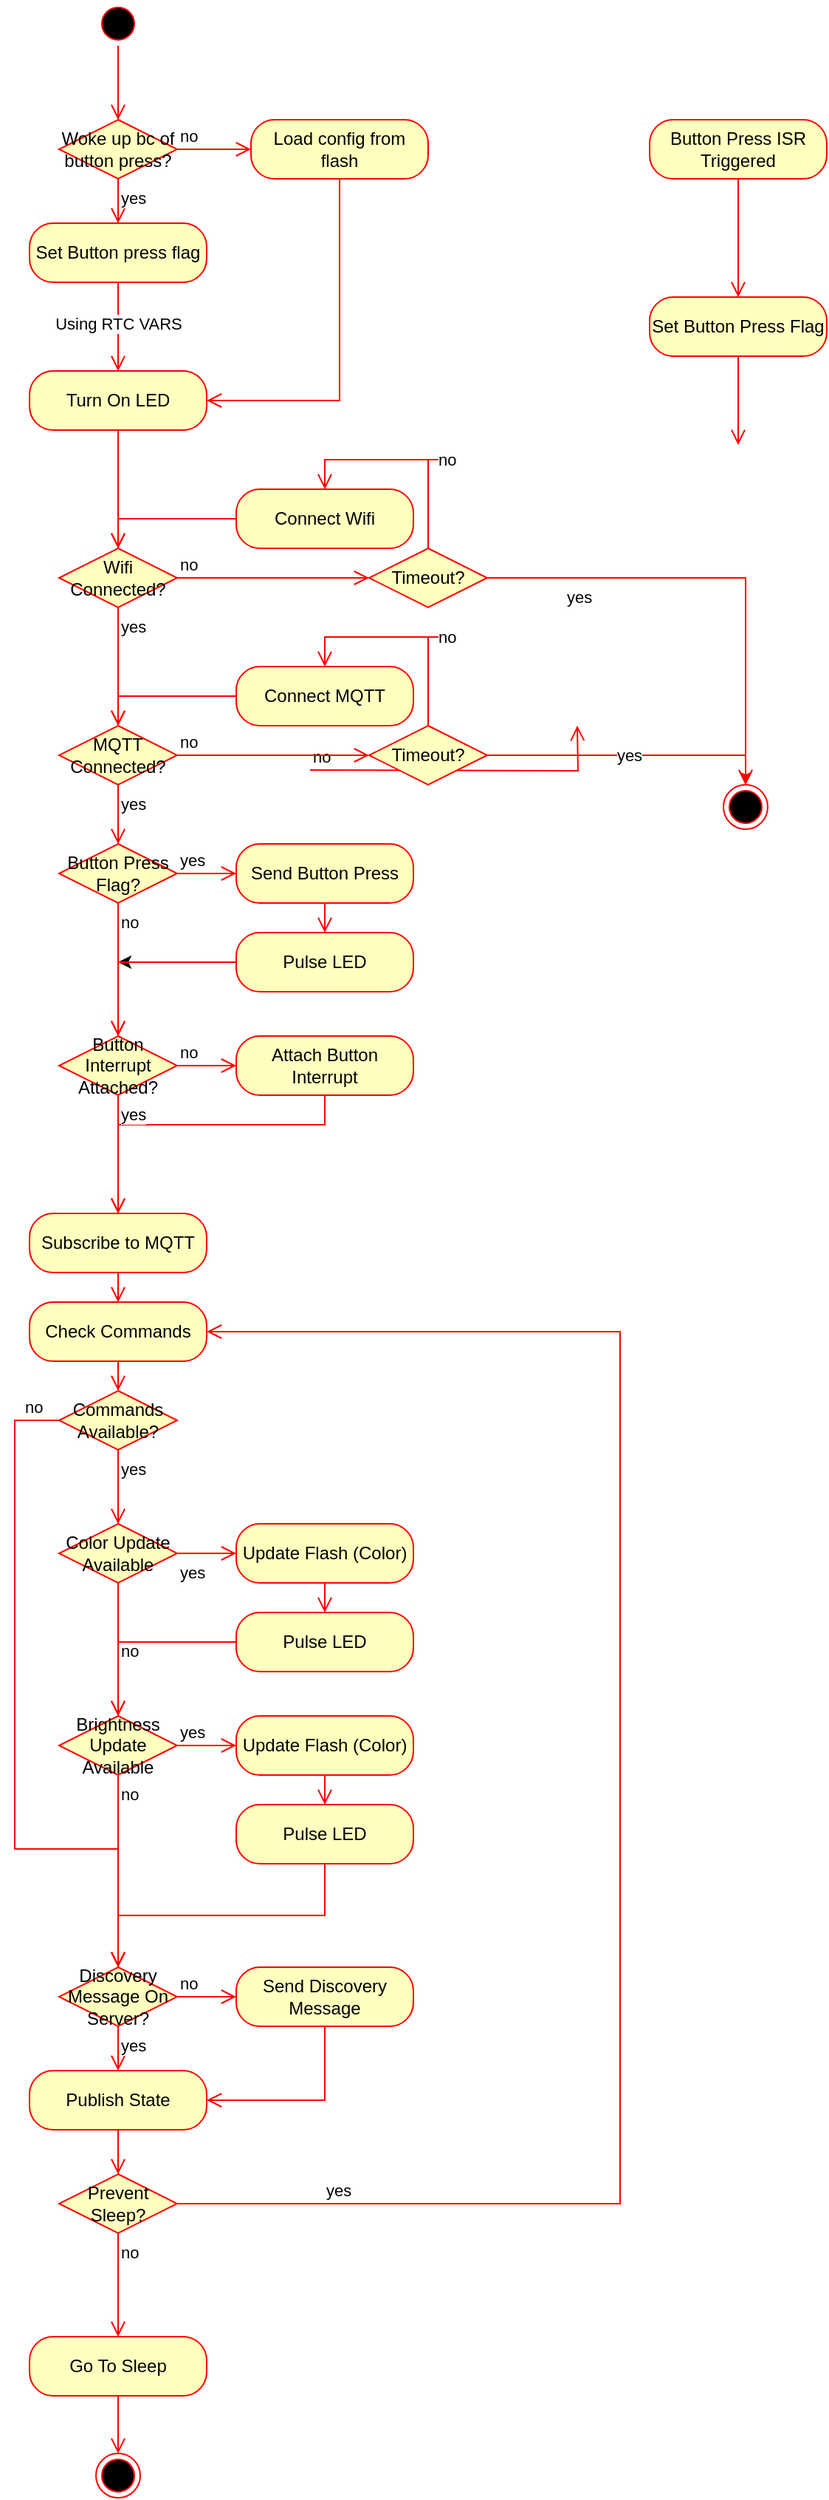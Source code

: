 <mxfile version="26.2.14" pages="2">
  <diagram id="C5RBs43oDa-KdzZeNtuy" name="Page-1">
    <mxGraphModel dx="2177" dy="2619" grid="1" gridSize="10" guides="1" tooltips="1" connect="1" arrows="1" fold="1" page="1" pageScale="1" pageWidth="827" pageHeight="1169" math="0" shadow="0">
      <root>
        <mxCell id="WIyWlLk6GJQsqaUBKTNV-0" />
        <mxCell id="WIyWlLk6GJQsqaUBKTNV-1" parent="WIyWlLk6GJQsqaUBKTNV-0" />
        <mxCell id="V308VD3-3qh-6R2pMtBc-0" value="" style="ellipse;html=1;shape=startState;fillColor=#000000;strokeColor=#ff0000;" vertex="1" parent="WIyWlLk6GJQsqaUBKTNV-1">
          <mxGeometry x="105" y="-220" width="30" height="30" as="geometry" />
        </mxCell>
        <mxCell id="V308VD3-3qh-6R2pMtBc-1" value="" style="edgeStyle=orthogonalEdgeStyle;html=1;verticalAlign=bottom;endArrow=open;endSize=8;strokeColor=#ff0000;rounded=0;" edge="1" source="V308VD3-3qh-6R2pMtBc-0" parent="WIyWlLk6GJQsqaUBKTNV-1" target="V308VD3-3qh-6R2pMtBc-82">
          <mxGeometry relative="1" as="geometry">
            <mxPoint x="0.12" y="127.2" as="targetPoint" />
          </mxGeometry>
        </mxCell>
        <mxCell id="V308VD3-3qh-6R2pMtBc-9" value="no" style="edgeStyle=orthogonalEdgeStyle;html=1;align=left;verticalAlign=bottom;endArrow=open;endSize=8;strokeColor=#ff0000;rounded=0;entryX=0.5;entryY=0;entryDx=0;entryDy=0;" edge="1" parent="WIyWlLk6GJQsqaUBKTNV-1" target="V308VD3-3qh-6R2pMtBc-15">
          <mxGeometry x="-1" relative="1" as="geometry">
            <mxPoint x="431" y="270" as="targetPoint" />
            <mxPoint x="250.0" y="300.0" as="sourcePoint" />
          </mxGeometry>
        </mxCell>
        <mxCell id="V308VD3-3qh-6R2pMtBc-19" value="Wifi Connected?" style="rhombus;whiteSpace=wrap;html=1;fontColor=#000000;fillColor=#ffffc0;strokeColor=#ff0000;" vertex="1" parent="WIyWlLk6GJQsqaUBKTNV-1">
          <mxGeometry x="80" y="150" width="80" height="40" as="geometry" />
        </mxCell>
        <mxCell id="V308VD3-3qh-6R2pMtBc-20" value="no" style="edgeStyle=orthogonalEdgeStyle;html=1;align=left;verticalAlign=bottom;endArrow=open;endSize=8;strokeColor=#ff0000;rounded=0;entryX=0;entryY=0.5;entryDx=0;entryDy=0;" edge="1" source="V308VD3-3qh-6R2pMtBc-19" parent="WIyWlLk6GJQsqaUBKTNV-1" target="V308VD3-3qh-6R2pMtBc-24">
          <mxGeometry x="-1" relative="1" as="geometry">
            <mxPoint x="260" y="170" as="targetPoint" />
          </mxGeometry>
        </mxCell>
        <mxCell id="V308VD3-3qh-6R2pMtBc-21" value="yes" style="edgeStyle=orthogonalEdgeStyle;html=1;align=left;verticalAlign=top;endArrow=open;endSize=8;strokeColor=#ff0000;rounded=0;entryX=0.5;entryY=0;entryDx=0;entryDy=0;" edge="1" source="V308VD3-3qh-6R2pMtBc-19" parent="WIyWlLk6GJQsqaUBKTNV-1" target="V308VD3-3qh-6R2pMtBc-30">
          <mxGeometry x="-1" relative="1" as="geometry">
            <mxPoint x="50" y="300" as="targetPoint" />
          </mxGeometry>
        </mxCell>
        <mxCell id="V308VD3-3qh-6R2pMtBc-22" value="Connect Wifi" style="rounded=1;whiteSpace=wrap;html=1;arcSize=40;fontColor=#000000;fillColor=#ffffc0;strokeColor=#ff0000;" vertex="1" parent="WIyWlLk6GJQsqaUBKTNV-1">
          <mxGeometry x="200" y="110" width="120" height="40" as="geometry" />
        </mxCell>
        <mxCell id="V308VD3-3qh-6R2pMtBc-23" value="" style="edgeStyle=orthogonalEdgeStyle;html=1;verticalAlign=bottom;endArrow=open;endSize=8;strokeColor=#ff0000;rounded=0;entryX=0.5;entryY=0;entryDx=0;entryDy=0;" edge="1" source="V308VD3-3qh-6R2pMtBc-22" parent="WIyWlLk6GJQsqaUBKTNV-1" target="V308VD3-3qh-6R2pMtBc-19">
          <mxGeometry relative="1" as="geometry">
            <mxPoint x="220" y="400" as="targetPoint" />
          </mxGeometry>
        </mxCell>
        <mxCell id="V308VD3-3qh-6R2pMtBc-24" value="Timeout?" style="rhombus;whiteSpace=wrap;html=1;fontColor=#000000;fillColor=#ffffc0;strokeColor=#ff0000;" vertex="1" parent="WIyWlLk6GJQsqaUBKTNV-1">
          <mxGeometry x="290" y="150" width="80" height="40" as="geometry" />
        </mxCell>
        <mxCell id="V308VD3-3qh-6R2pMtBc-25" value="no" style="edgeStyle=orthogonalEdgeStyle;html=1;align=left;verticalAlign=bottom;endArrow=open;endSize=8;strokeColor=#ff0000;rounded=0;entryX=0.5;entryY=0;entryDx=0;entryDy=0;exitX=0.5;exitY=0;exitDx=0;exitDy=0;" edge="1" source="V308VD3-3qh-6R2pMtBc-24" parent="WIyWlLk6GJQsqaUBKTNV-1" target="V308VD3-3qh-6R2pMtBc-22">
          <mxGeometry x="-0.4" y="-5" relative="1" as="geometry">
            <mxPoint x="460" y="230" as="targetPoint" />
            <mxPoint x="360" y="230" as="sourcePoint" />
            <Array as="points">
              <mxPoint x="340" y="90" />
              <mxPoint x="270" y="90" />
            </Array>
            <mxPoint as="offset" />
          </mxGeometry>
        </mxCell>
        <mxCell id="V308VD3-3qh-6R2pMtBc-26" value="yes" style="edgeStyle=orthogonalEdgeStyle;html=1;align=left;verticalAlign=top;endArrow=open;endSize=8;strokeColor=#ff0000;rounded=0;exitX=1;exitY=0.5;exitDx=0;exitDy=0;entryX=0.5;entryY=0;entryDx=0;entryDy=0;" edge="1" source="V308VD3-3qh-6R2pMtBc-24" parent="WIyWlLk6GJQsqaUBKTNV-1" target="V308VD3-3qh-6R2pMtBc-27">
          <mxGeometry x="-0.67" relative="1" as="geometry">
            <mxPoint x="320" y="310" as="targetPoint" />
            <mxPoint as="offset" />
          </mxGeometry>
        </mxCell>
        <mxCell id="V308VD3-3qh-6R2pMtBc-27" value="" style="ellipse;html=1;shape=endState;fillColor=#000000;strokeColor=#ff0000;" vertex="1" parent="WIyWlLk6GJQsqaUBKTNV-1">
          <mxGeometry x="530" y="310" width="30" height="30" as="geometry" />
        </mxCell>
        <mxCell id="V308VD3-3qh-6R2pMtBc-30" value="MQTT Connected?" style="rhombus;whiteSpace=wrap;html=1;fontColor=#000000;fillColor=#ffffc0;strokeColor=#ff0000;" vertex="1" parent="WIyWlLk6GJQsqaUBKTNV-1">
          <mxGeometry x="80" y="270" width="80" height="40" as="geometry" />
        </mxCell>
        <mxCell id="V308VD3-3qh-6R2pMtBc-31" value="no" style="edgeStyle=orthogonalEdgeStyle;html=1;align=left;verticalAlign=bottom;endArrow=open;endSize=8;strokeColor=#ff0000;rounded=0;entryX=0;entryY=0.5;entryDx=0;entryDy=0;" edge="1" parent="WIyWlLk6GJQsqaUBKTNV-1" source="V308VD3-3qh-6R2pMtBc-30" target="V308VD3-3qh-6R2pMtBc-35">
          <mxGeometry x="-1" relative="1" as="geometry">
            <mxPoint x="260" y="290" as="targetPoint" />
          </mxGeometry>
        </mxCell>
        <mxCell id="V308VD3-3qh-6R2pMtBc-32" value="yes" style="edgeStyle=orthogonalEdgeStyle;html=1;align=left;verticalAlign=top;endArrow=open;endSize=8;strokeColor=#ff0000;rounded=0;entryX=0.5;entryY=0;entryDx=0;entryDy=0;" edge="1" parent="WIyWlLk6GJQsqaUBKTNV-1" source="V308VD3-3qh-6R2pMtBc-30" target="V308VD3-3qh-6R2pMtBc-87">
          <mxGeometry x="-1" relative="1" as="geometry">
            <mxPoint x="120" y="370" as="targetPoint" />
          </mxGeometry>
        </mxCell>
        <mxCell id="V308VD3-3qh-6R2pMtBc-33" value="Connect MQTT" style="rounded=1;whiteSpace=wrap;html=1;arcSize=40;fontColor=#000000;fillColor=#ffffc0;strokeColor=#ff0000;" vertex="1" parent="WIyWlLk6GJQsqaUBKTNV-1">
          <mxGeometry x="200" y="230" width="120" height="40" as="geometry" />
        </mxCell>
        <mxCell id="V308VD3-3qh-6R2pMtBc-34" value="" style="edgeStyle=orthogonalEdgeStyle;html=1;verticalAlign=bottom;endArrow=open;endSize=8;strokeColor=#ff0000;rounded=0;entryX=0.5;entryY=0;entryDx=0;entryDy=0;" edge="1" parent="WIyWlLk6GJQsqaUBKTNV-1" source="V308VD3-3qh-6R2pMtBc-33" target="V308VD3-3qh-6R2pMtBc-30">
          <mxGeometry relative="1" as="geometry">
            <mxPoint x="220" y="520" as="targetPoint" />
          </mxGeometry>
        </mxCell>
        <mxCell id="V308VD3-3qh-6R2pMtBc-37" style="edgeStyle=orthogonalEdgeStyle;rounded=0;orthogonalLoop=1;jettySize=auto;html=1;exitX=1;exitY=0.5;exitDx=0;exitDy=0;entryX=0.5;entryY=0;entryDx=0;entryDy=0;strokeColor=light-dark(#ff0000, #ededed);" edge="1" parent="WIyWlLk6GJQsqaUBKTNV-1" source="V308VD3-3qh-6R2pMtBc-35" target="V308VD3-3qh-6R2pMtBc-27">
          <mxGeometry relative="1" as="geometry" />
        </mxCell>
        <mxCell id="V308VD3-3qh-6R2pMtBc-38" value="yes" style="edgeLabel;html=1;align=center;verticalAlign=middle;resizable=0;points=[];" vertex="1" connectable="0" parent="V308VD3-3qh-6R2pMtBc-37">
          <mxGeometry x="-0.015" relative="1" as="geometry">
            <mxPoint as="offset" />
          </mxGeometry>
        </mxCell>
        <mxCell id="V308VD3-3qh-6R2pMtBc-35" value="Timeout?" style="rhombus;whiteSpace=wrap;html=1;fontColor=#000000;fillColor=#ffffc0;strokeColor=#ff0000;" vertex="1" parent="WIyWlLk6GJQsqaUBKTNV-1">
          <mxGeometry x="290" y="270" width="80" height="40" as="geometry" />
        </mxCell>
        <mxCell id="V308VD3-3qh-6R2pMtBc-36" value="no" style="edgeStyle=orthogonalEdgeStyle;html=1;align=left;verticalAlign=bottom;endArrow=open;endSize=8;strokeColor=#ff0000;rounded=0;entryX=0.5;entryY=0;entryDx=0;entryDy=0;exitX=0.5;exitY=0;exitDx=0;exitDy=0;" edge="1" parent="WIyWlLk6GJQsqaUBKTNV-1" source="V308VD3-3qh-6R2pMtBc-35" target="V308VD3-3qh-6R2pMtBc-33">
          <mxGeometry x="-0.4" y="-5" relative="1" as="geometry">
            <mxPoint x="460" y="350" as="targetPoint" />
            <mxPoint x="360" y="350" as="sourcePoint" />
            <mxPoint as="offset" />
            <Array as="points">
              <mxPoint x="340" y="210" />
              <mxPoint x="270" y="210" />
            </Array>
          </mxGeometry>
        </mxCell>
        <mxCell id="V308VD3-3qh-6R2pMtBc-40" value="Send Button Press" style="rounded=1;whiteSpace=wrap;html=1;arcSize=40;fontColor=#000000;fillColor=#ffffc0;strokeColor=#ff0000;" vertex="1" parent="WIyWlLk6GJQsqaUBKTNV-1">
          <mxGeometry x="200" y="350" width="120" height="40" as="geometry" />
        </mxCell>
        <mxCell id="V308VD3-3qh-6R2pMtBc-41" value="" style="edgeStyle=orthogonalEdgeStyle;html=1;verticalAlign=bottom;endArrow=open;endSize=8;strokeColor=#ff0000;rounded=0;entryX=0.5;entryY=0;entryDx=0;entryDy=0;exitX=0.5;exitY=1;exitDx=0;exitDy=0;" edge="1" source="V308VD3-3qh-6R2pMtBc-40" parent="WIyWlLk6GJQsqaUBKTNV-1" target="V308VD3-3qh-6R2pMtBc-93">
          <mxGeometry relative="1" as="geometry">
            <mxPoint x="120" y="480" as="targetPoint" />
          </mxGeometry>
        </mxCell>
        <mxCell id="V308VD3-3qh-6R2pMtBc-42" value="Subscribe to MQTT" style="rounded=1;whiteSpace=wrap;html=1;arcSize=40;fontColor=#000000;fillColor=#ffffc0;strokeColor=#ff0000;" vertex="1" parent="WIyWlLk6GJQsqaUBKTNV-1">
          <mxGeometry x="60" y="600" width="120" height="40" as="geometry" />
        </mxCell>
        <mxCell id="V308VD3-3qh-6R2pMtBc-43" value="" style="edgeStyle=orthogonalEdgeStyle;html=1;verticalAlign=bottom;endArrow=open;endSize=8;strokeColor=#ff0000;rounded=0;entryX=0.5;entryY=0;entryDx=0;entryDy=0;" edge="1" source="V308VD3-3qh-6R2pMtBc-42" parent="WIyWlLk6GJQsqaUBKTNV-1" target="V308VD3-3qh-6R2pMtBc-44">
          <mxGeometry relative="1" as="geometry">
            <mxPoint x="120" y="760" as="targetPoint" />
          </mxGeometry>
        </mxCell>
        <mxCell id="V308VD3-3qh-6R2pMtBc-44" value="Check Commands" style="rounded=1;whiteSpace=wrap;html=1;arcSize=40;fontColor=#000000;fillColor=#ffffc0;strokeColor=#ff0000;" vertex="1" parent="WIyWlLk6GJQsqaUBKTNV-1">
          <mxGeometry x="60" y="660" width="120" height="40" as="geometry" />
        </mxCell>
        <mxCell id="V308VD3-3qh-6R2pMtBc-45" value="" style="edgeStyle=orthogonalEdgeStyle;html=1;verticalAlign=bottom;endArrow=open;endSize=8;strokeColor=#ff0000;rounded=0;entryX=0.5;entryY=0;entryDx=0;entryDy=0;" edge="1" source="V308VD3-3qh-6R2pMtBc-44" parent="WIyWlLk6GJQsqaUBKTNV-1" target="V308VD3-3qh-6R2pMtBc-46">
          <mxGeometry relative="1" as="geometry">
            <mxPoint x="120" y="870" as="targetPoint" />
          </mxGeometry>
        </mxCell>
        <mxCell id="V308VD3-3qh-6R2pMtBc-46" value="Commands Available?" style="rhombus;whiteSpace=wrap;html=1;fontColor=#000000;fillColor=#ffffc0;strokeColor=#ff0000;" vertex="1" parent="WIyWlLk6GJQsqaUBKTNV-1">
          <mxGeometry x="80" y="720" width="80" height="40" as="geometry" />
        </mxCell>
        <mxCell id="V308VD3-3qh-6R2pMtBc-47" value="no" style="edgeStyle=orthogonalEdgeStyle;html=1;align=left;verticalAlign=bottom;endArrow=open;endSize=8;strokeColor=#ff0000;rounded=0;exitX=0;exitY=0.5;exitDx=0;exitDy=0;entryX=0.5;entryY=0;entryDx=0;entryDy=0;" edge="1" source="V308VD3-3qh-6R2pMtBc-46" parent="WIyWlLk6GJQsqaUBKTNV-1" target="V308VD3-3qh-6R2pMtBc-61">
          <mxGeometry x="-0.892" relative="1" as="geometry">
            <mxPoint x="260" y="740" as="targetPoint" />
            <Array as="points">
              <mxPoint x="50" y="740" />
              <mxPoint x="50" y="1030" />
              <mxPoint x="120" y="1030" />
            </Array>
            <mxPoint as="offset" />
          </mxGeometry>
        </mxCell>
        <mxCell id="V308VD3-3qh-6R2pMtBc-48" value="yes" style="edgeStyle=orthogonalEdgeStyle;html=1;align=left;verticalAlign=top;endArrow=open;endSize=8;strokeColor=#ff0000;rounded=0;entryX=0.5;entryY=0;entryDx=0;entryDy=0;" edge="1" source="V308VD3-3qh-6R2pMtBc-46" parent="WIyWlLk6GJQsqaUBKTNV-1" target="V308VD3-3qh-6R2pMtBc-51">
          <mxGeometry x="-1" relative="1" as="geometry">
            <mxPoint x="120" y="820" as="targetPoint" />
          </mxGeometry>
        </mxCell>
        <mxCell id="V308VD3-3qh-6R2pMtBc-49" value="Update Flash (Color)" style="rounded=1;whiteSpace=wrap;html=1;arcSize=40;fontColor=#000000;fillColor=#ffffc0;strokeColor=#ff0000;" vertex="1" parent="WIyWlLk6GJQsqaUBKTNV-1">
          <mxGeometry x="200" y="810" width="120" height="40" as="geometry" />
        </mxCell>
        <mxCell id="V308VD3-3qh-6R2pMtBc-50" value="" style="edgeStyle=orthogonalEdgeStyle;html=1;verticalAlign=bottom;endArrow=open;endSize=8;strokeColor=#ff0000;rounded=0;entryX=0.5;entryY=0;entryDx=0;entryDy=0;exitX=0.5;exitY=1;exitDx=0;exitDy=0;" edge="1" source="V308VD3-3qh-6R2pMtBc-49" parent="WIyWlLk6GJQsqaUBKTNV-1" target="V308VD3-3qh-6R2pMtBc-98">
          <mxGeometry relative="1" as="geometry">
            <mxPoint x="460" y="910" as="targetPoint" />
          </mxGeometry>
        </mxCell>
        <mxCell id="V308VD3-3qh-6R2pMtBc-51" value="Color Update Available" style="rhombus;whiteSpace=wrap;html=1;fontColor=#000000;fillColor=#ffffc0;strokeColor=#ff0000;" vertex="1" parent="WIyWlLk6GJQsqaUBKTNV-1">
          <mxGeometry x="80" y="810" width="80" height="40" as="geometry" />
        </mxCell>
        <mxCell id="V308VD3-3qh-6R2pMtBc-52" value="no" style="edgeStyle=orthogonalEdgeStyle;html=1;align=left;verticalAlign=bottom;endArrow=open;endSize=8;strokeColor=#ff0000;rounded=0;exitX=0.5;exitY=1;exitDx=0;exitDy=0;entryX=0.5;entryY=0;entryDx=0;entryDy=0;" edge="1" source="V308VD3-3qh-6R2pMtBc-51" parent="WIyWlLk6GJQsqaUBKTNV-1" target="V308VD3-3qh-6R2pMtBc-54">
          <mxGeometry x="0.208" relative="1" as="geometry">
            <mxPoint x="120" y="900" as="targetPoint" />
            <mxPoint as="offset" />
          </mxGeometry>
        </mxCell>
        <mxCell id="V308VD3-3qh-6R2pMtBc-53" value="yes" style="edgeStyle=orthogonalEdgeStyle;html=1;align=left;verticalAlign=top;endArrow=open;endSize=8;strokeColor=#ff0000;rounded=0;entryX=0;entryY=0.5;entryDx=0;entryDy=0;" edge="1" source="V308VD3-3qh-6R2pMtBc-51" parent="WIyWlLk6GJQsqaUBKTNV-1" target="V308VD3-3qh-6R2pMtBc-49">
          <mxGeometry x="-1" relative="1" as="geometry">
            <mxPoint x="120" y="930" as="targetPoint" />
            <mxPoint as="offset" />
          </mxGeometry>
        </mxCell>
        <mxCell id="V308VD3-3qh-6R2pMtBc-54" value="Brightness Update Available" style="rhombus;whiteSpace=wrap;html=1;fontColor=#000000;fillColor=#ffffc0;strokeColor=#ff0000;" vertex="1" parent="WIyWlLk6GJQsqaUBKTNV-1">
          <mxGeometry x="80" y="940" width="80" height="40" as="geometry" />
        </mxCell>
        <mxCell id="V308VD3-3qh-6R2pMtBc-55" value="yes" style="edgeStyle=orthogonalEdgeStyle;html=1;align=left;verticalAlign=bottom;endArrow=open;endSize=8;strokeColor=#ff0000;rounded=0;entryX=0;entryY=0.5;entryDx=0;entryDy=0;" edge="1" source="V308VD3-3qh-6R2pMtBc-54" parent="WIyWlLk6GJQsqaUBKTNV-1" target="V308VD3-3qh-6R2pMtBc-58">
          <mxGeometry x="-1" relative="1" as="geometry">
            <mxPoint x="260" y="1000" as="targetPoint" />
          </mxGeometry>
        </mxCell>
        <mxCell id="V308VD3-3qh-6R2pMtBc-56" value="no" style="edgeStyle=orthogonalEdgeStyle;html=1;align=left;verticalAlign=top;endArrow=open;endSize=8;strokeColor=#ff0000;rounded=0;entryX=0.5;entryY=0;entryDx=0;entryDy=0;" edge="1" source="V308VD3-3qh-6R2pMtBc-54" parent="WIyWlLk6GJQsqaUBKTNV-1" target="V308VD3-3qh-6R2pMtBc-61">
          <mxGeometry x="-1" relative="1" as="geometry">
            <mxPoint x="120" y="1080" as="targetPoint" />
          </mxGeometry>
        </mxCell>
        <mxCell id="V308VD3-3qh-6R2pMtBc-58" value="Update Flash (Color)" style="rounded=1;whiteSpace=wrap;html=1;arcSize=40;fontColor=#000000;fillColor=#ffffc0;strokeColor=#ff0000;" vertex="1" parent="WIyWlLk6GJQsqaUBKTNV-1">
          <mxGeometry x="200" y="940" width="120" height="40" as="geometry" />
        </mxCell>
        <mxCell id="V308VD3-3qh-6R2pMtBc-59" value="" style="edgeStyle=orthogonalEdgeStyle;html=1;verticalAlign=bottom;endArrow=open;endSize=8;strokeColor=#ff0000;rounded=0;entryX=0.5;entryY=0;entryDx=0;entryDy=0;exitX=0.5;exitY=1;exitDx=0;exitDy=0;" edge="1" parent="WIyWlLk6GJQsqaUBKTNV-1" source="V308VD3-3qh-6R2pMtBc-58" target="V308VD3-3qh-6R2pMtBc-100">
          <mxGeometry relative="1" as="geometry">
            <mxPoint x="140" y="1110" as="targetPoint" />
            <mxPoint x="310" y="1030" as="sourcePoint" />
          </mxGeometry>
        </mxCell>
        <mxCell id="V308VD3-3qh-6R2pMtBc-61" value="Discovery Message On Server?" style="rhombus;whiteSpace=wrap;html=1;fontColor=#000000;fillColor=#ffffc0;strokeColor=#ff0000;" vertex="1" parent="WIyWlLk6GJQsqaUBKTNV-1">
          <mxGeometry x="80" y="1110" width="80" height="40" as="geometry" />
        </mxCell>
        <mxCell id="V308VD3-3qh-6R2pMtBc-62" value="no" style="edgeStyle=orthogonalEdgeStyle;html=1;align=left;verticalAlign=bottom;endArrow=open;endSize=8;strokeColor=#ff0000;rounded=0;entryX=0;entryY=0.5;entryDx=0;entryDy=0;" edge="1" source="V308VD3-3qh-6R2pMtBc-61" parent="WIyWlLk6GJQsqaUBKTNV-1" target="V308VD3-3qh-6R2pMtBc-64">
          <mxGeometry x="-1" relative="1" as="geometry">
            <mxPoint x="260" y="1160" as="targetPoint" />
          </mxGeometry>
        </mxCell>
        <mxCell id="V308VD3-3qh-6R2pMtBc-63" value="yes" style="edgeStyle=orthogonalEdgeStyle;html=1;align=left;verticalAlign=top;endArrow=open;endSize=8;strokeColor=#ff0000;rounded=0;entryX=0.5;entryY=0;entryDx=0;entryDy=0;" edge="1" source="V308VD3-3qh-6R2pMtBc-61" parent="WIyWlLk6GJQsqaUBKTNV-1" target="V308VD3-3qh-6R2pMtBc-66">
          <mxGeometry x="-1" relative="1" as="geometry">
            <mxPoint x="120" y="1240" as="targetPoint" />
          </mxGeometry>
        </mxCell>
        <mxCell id="V308VD3-3qh-6R2pMtBc-64" value="Send Discovery Message" style="rounded=1;whiteSpace=wrap;html=1;arcSize=40;fontColor=#000000;fillColor=#ffffc0;strokeColor=#ff0000;" vertex="1" parent="WIyWlLk6GJQsqaUBKTNV-1">
          <mxGeometry x="200" y="1110" width="120" height="40" as="geometry" />
        </mxCell>
        <mxCell id="V308VD3-3qh-6R2pMtBc-65" value="" style="edgeStyle=orthogonalEdgeStyle;html=1;verticalAlign=bottom;endArrow=open;endSize=8;strokeColor=#ff0000;rounded=0;entryX=1;entryY=0.5;entryDx=0;entryDy=0;exitX=0.5;exitY=1;exitDx=0;exitDy=0;" edge="1" source="V308VD3-3qh-6R2pMtBc-64" parent="WIyWlLk6GJQsqaUBKTNV-1" target="V308VD3-3qh-6R2pMtBc-66">
          <mxGeometry relative="1" as="geometry">
            <mxPoint x="260" y="1270" as="targetPoint" />
            <Array as="points">
              <mxPoint x="260" y="1200" />
            </Array>
          </mxGeometry>
        </mxCell>
        <mxCell id="V308VD3-3qh-6R2pMtBc-66" value="Publish State" style="rounded=1;whiteSpace=wrap;html=1;arcSize=40;fontColor=#000000;fillColor=#ffffc0;strokeColor=#ff0000;" vertex="1" parent="WIyWlLk6GJQsqaUBKTNV-1">
          <mxGeometry x="60" y="1180" width="120" height="40" as="geometry" />
        </mxCell>
        <mxCell id="V308VD3-3qh-6R2pMtBc-67" value="" style="edgeStyle=orthogonalEdgeStyle;html=1;verticalAlign=bottom;endArrow=open;endSize=8;strokeColor=#ff0000;rounded=0;entryX=0.5;entryY=0;entryDx=0;entryDy=0;" edge="1" source="V308VD3-3qh-6R2pMtBc-66" parent="WIyWlLk6GJQsqaUBKTNV-1" target="V308VD3-3qh-6R2pMtBc-68">
          <mxGeometry relative="1" as="geometry">
            <mxPoint x="120" y="1340" as="targetPoint" />
          </mxGeometry>
        </mxCell>
        <mxCell id="V308VD3-3qh-6R2pMtBc-68" value="Prevent Sleep?" style="rhombus;whiteSpace=wrap;html=1;fontColor=#000000;fillColor=#ffffc0;strokeColor=#ff0000;" vertex="1" parent="WIyWlLk6GJQsqaUBKTNV-1">
          <mxGeometry x="80" y="1250" width="80" height="40" as="geometry" />
        </mxCell>
        <mxCell id="V308VD3-3qh-6R2pMtBc-69" value="yes" style="edgeStyle=orthogonalEdgeStyle;html=1;align=left;verticalAlign=bottom;endArrow=open;endSize=8;strokeColor=#ff0000;rounded=0;entryX=1;entryY=0.5;entryDx=0;entryDy=0;exitX=1;exitY=0.5;exitDx=0;exitDy=0;" edge="1" source="V308VD3-3qh-6R2pMtBc-68" parent="WIyWlLk6GJQsqaUBKTNV-1" target="V308VD3-3qh-6R2pMtBc-44">
          <mxGeometry x="-0.832" relative="1" as="geometry">
            <mxPoint x="260" y="1170" as="targetPoint" />
            <Array as="points">
              <mxPoint x="460" y="1270" />
              <mxPoint x="460" y="680" />
            </Array>
            <mxPoint as="offset" />
          </mxGeometry>
        </mxCell>
        <mxCell id="V308VD3-3qh-6R2pMtBc-70" value="no" style="edgeStyle=orthogonalEdgeStyle;html=1;align=left;verticalAlign=top;endArrow=open;endSize=8;strokeColor=#ff0000;rounded=0;entryX=0.5;entryY=0;entryDx=0;entryDy=0;" edge="1" source="V308VD3-3qh-6R2pMtBc-68" parent="WIyWlLk6GJQsqaUBKTNV-1" target="V308VD3-3qh-6R2pMtBc-71">
          <mxGeometry x="-1" relative="1" as="geometry">
            <mxPoint x="120" y="1350" as="targetPoint" />
          </mxGeometry>
        </mxCell>
        <mxCell id="V308VD3-3qh-6R2pMtBc-71" value="Go To Sleep" style="rounded=1;whiteSpace=wrap;html=1;arcSize=40;fontColor=#000000;fillColor=#ffffc0;strokeColor=#ff0000;" vertex="1" parent="WIyWlLk6GJQsqaUBKTNV-1">
          <mxGeometry x="60" y="1360" width="120" height="40" as="geometry" />
        </mxCell>
        <mxCell id="V308VD3-3qh-6R2pMtBc-72" value="" style="edgeStyle=orthogonalEdgeStyle;html=1;verticalAlign=bottom;endArrow=open;endSize=8;strokeColor=#ff0000;rounded=0;entryX=0.5;entryY=0;entryDx=0;entryDy=0;" edge="1" source="V308VD3-3qh-6R2pMtBc-71" parent="WIyWlLk6GJQsqaUBKTNV-1" target="V308VD3-3qh-6R2pMtBc-73">
          <mxGeometry relative="1" as="geometry">
            <mxPoint x="120" y="1460" as="targetPoint" />
          </mxGeometry>
        </mxCell>
        <mxCell id="V308VD3-3qh-6R2pMtBc-73" value="" style="ellipse;html=1;shape=endState;fillColor=#000000;strokeColor=#ff0000;" vertex="1" parent="WIyWlLk6GJQsqaUBKTNV-1">
          <mxGeometry x="105" y="1439" width="30" height="30" as="geometry" />
        </mxCell>
        <mxCell id="V308VD3-3qh-6R2pMtBc-75" value="Attach Button Interrupt" style="rounded=1;whiteSpace=wrap;html=1;arcSize=40;fontColor=#000000;fillColor=#ffffc0;strokeColor=#ff0000;" vertex="1" parent="WIyWlLk6GJQsqaUBKTNV-1">
          <mxGeometry x="200" y="480" width="120" height="40" as="geometry" />
        </mxCell>
        <mxCell id="V308VD3-3qh-6R2pMtBc-76" value="" style="edgeStyle=orthogonalEdgeStyle;html=1;verticalAlign=bottom;endArrow=open;endSize=8;strokeColor=#ff0000;rounded=0;entryX=0.5;entryY=0;entryDx=0;entryDy=0;exitX=0.5;exitY=1;exitDx=0;exitDy=0;" edge="1" source="V308VD3-3qh-6R2pMtBc-75" parent="WIyWlLk6GJQsqaUBKTNV-1" target="V308VD3-3qh-6R2pMtBc-42">
          <mxGeometry relative="1" as="geometry">
            <mxPoint x="170" y="590" as="targetPoint" />
            <Array as="points">
              <mxPoint x="260" y="540" />
              <mxPoint x="120" y="540" />
            </Array>
          </mxGeometry>
        </mxCell>
        <mxCell id="V308VD3-3qh-6R2pMtBc-77" value="Button Interrupt Attached?" style="rhombus;whiteSpace=wrap;html=1;fontColor=#000000;fillColor=#ffffc0;strokeColor=#ff0000;" vertex="1" parent="WIyWlLk6GJQsqaUBKTNV-1">
          <mxGeometry x="80" y="480" width="80" height="40" as="geometry" />
        </mxCell>
        <mxCell id="V308VD3-3qh-6R2pMtBc-78" value="no" style="edgeStyle=orthogonalEdgeStyle;html=1;align=left;verticalAlign=bottom;endArrow=open;endSize=8;strokeColor=#ff0000;rounded=0;entryX=0;entryY=0.5;entryDx=0;entryDy=0;" edge="1" source="V308VD3-3qh-6R2pMtBc-77" parent="WIyWlLk6GJQsqaUBKTNV-1" target="V308VD3-3qh-6R2pMtBc-75">
          <mxGeometry x="-1" relative="1" as="geometry">
            <mxPoint x="470" y="470" as="targetPoint" />
          </mxGeometry>
        </mxCell>
        <mxCell id="V308VD3-3qh-6R2pMtBc-79" value="yes" style="edgeStyle=orthogonalEdgeStyle;html=1;align=left;verticalAlign=top;endArrow=open;endSize=8;strokeColor=#ff0000;rounded=0;entryX=0.5;entryY=0;entryDx=0;entryDy=0;" edge="1" source="V308VD3-3qh-6R2pMtBc-77" parent="WIyWlLk6GJQsqaUBKTNV-1" target="V308VD3-3qh-6R2pMtBc-42">
          <mxGeometry x="-1" relative="1" as="geometry">
            <mxPoint x="330" y="550" as="targetPoint" />
          </mxGeometry>
        </mxCell>
        <mxCell id="V308VD3-3qh-6R2pMtBc-80" value="Turn On LED" style="rounded=1;whiteSpace=wrap;html=1;arcSize=40;fontColor=#000000;fillColor=#ffffc0;strokeColor=#ff0000;" vertex="1" parent="WIyWlLk6GJQsqaUBKTNV-1">
          <mxGeometry x="60" y="30" width="120" height="40" as="geometry" />
        </mxCell>
        <mxCell id="V308VD3-3qh-6R2pMtBc-81" value="" style="edgeStyle=orthogonalEdgeStyle;html=1;verticalAlign=bottom;endArrow=open;endSize=8;strokeColor=#ff0000;rounded=0;" edge="1" source="V308VD3-3qh-6R2pMtBc-80" parent="WIyWlLk6GJQsqaUBKTNV-1">
          <mxGeometry relative="1" as="geometry">
            <mxPoint x="120" y="150" as="targetPoint" />
          </mxGeometry>
        </mxCell>
        <mxCell id="V308VD3-3qh-6R2pMtBc-82" value="Woke up bc of button press?" style="rhombus;whiteSpace=wrap;html=1;fontColor=#000000;fillColor=#ffffc0;strokeColor=#ff0000;" vertex="1" parent="WIyWlLk6GJQsqaUBKTNV-1">
          <mxGeometry x="80" y="-140" width="80" height="40" as="geometry" />
        </mxCell>
        <mxCell id="V308VD3-3qh-6R2pMtBc-83" value="no" style="edgeStyle=orthogonalEdgeStyle;html=1;align=left;verticalAlign=bottom;endArrow=open;endSize=8;strokeColor=#ff0000;rounded=0;entryX=0;entryY=0.5;entryDx=0;entryDy=0;" edge="1" source="V308VD3-3qh-6R2pMtBc-82" parent="WIyWlLk6GJQsqaUBKTNV-1" target="V308VD3-3qh-6R2pMtBc-90">
          <mxGeometry x="-1" relative="1" as="geometry">
            <mxPoint x="260" y="-60" as="targetPoint" />
          </mxGeometry>
        </mxCell>
        <mxCell id="V308VD3-3qh-6R2pMtBc-84" value="yes" style="edgeStyle=orthogonalEdgeStyle;html=1;align=left;verticalAlign=top;endArrow=open;endSize=8;strokeColor=#ff0000;rounded=0;entryX=0.5;entryY=0;entryDx=0;entryDy=0;" edge="1" source="V308VD3-3qh-6R2pMtBc-82" parent="WIyWlLk6GJQsqaUBKTNV-1" target="V308VD3-3qh-6R2pMtBc-85">
          <mxGeometry x="-1" relative="1" as="geometry">
            <mxPoint x="240" y="-110" as="targetPoint" />
          </mxGeometry>
        </mxCell>
        <mxCell id="V308VD3-3qh-6R2pMtBc-85" value="Set Button press flag" style="rounded=1;whiteSpace=wrap;html=1;arcSize=40;fontColor=#000000;fillColor=#ffffc0;strokeColor=#ff0000;" vertex="1" parent="WIyWlLk6GJQsqaUBKTNV-1">
          <mxGeometry x="60" y="-70" width="120" height="40" as="geometry" />
        </mxCell>
        <mxCell id="V308VD3-3qh-6R2pMtBc-86" value="" style="edgeStyle=orthogonalEdgeStyle;html=1;verticalAlign=bottom;endArrow=open;endSize=8;strokeColor=#ff0000;rounded=0;entryX=0.5;entryY=0;entryDx=0;entryDy=0;" edge="1" source="V308VD3-3qh-6R2pMtBc-85" parent="WIyWlLk6GJQsqaUBKTNV-1" target="V308VD3-3qh-6R2pMtBc-80">
          <mxGeometry relative="1" as="geometry">
            <mxPoint x="240" as="targetPoint" />
          </mxGeometry>
        </mxCell>
        <mxCell id="V308VD3-3qh-6R2pMtBc-92" value="Using RTC VARS" style="edgeLabel;html=1;align=center;verticalAlign=middle;resizable=0;points=[];" vertex="1" connectable="0" parent="V308VD3-3qh-6R2pMtBc-86">
          <mxGeometry x="-0.079" relative="1" as="geometry">
            <mxPoint as="offset" />
          </mxGeometry>
        </mxCell>
        <mxCell id="V308VD3-3qh-6R2pMtBc-87" value="Button Press Flag?" style="rhombus;whiteSpace=wrap;html=1;fontColor=#000000;fillColor=#ffffc0;strokeColor=#ff0000;" vertex="1" parent="WIyWlLk6GJQsqaUBKTNV-1">
          <mxGeometry x="80" y="350" width="80" height="40" as="geometry" />
        </mxCell>
        <mxCell id="V308VD3-3qh-6R2pMtBc-88" value="yes" style="edgeStyle=orthogonalEdgeStyle;html=1;align=left;verticalAlign=bottom;endArrow=open;endSize=8;strokeColor=#ff0000;rounded=0;entryX=0;entryY=0.5;entryDx=0;entryDy=0;" edge="1" source="V308VD3-3qh-6R2pMtBc-87" parent="WIyWlLk6GJQsqaUBKTNV-1" target="V308VD3-3qh-6R2pMtBc-40">
          <mxGeometry x="-1" relative="1" as="geometry">
            <mxPoint x="300" y="350" as="targetPoint" />
          </mxGeometry>
        </mxCell>
        <mxCell id="V308VD3-3qh-6R2pMtBc-89" value="no" style="edgeStyle=orthogonalEdgeStyle;html=1;align=left;verticalAlign=top;endArrow=open;endSize=8;strokeColor=#ff0000;rounded=0;entryX=0.5;entryY=0;entryDx=0;entryDy=0;" edge="1" source="V308VD3-3qh-6R2pMtBc-87" parent="WIyWlLk6GJQsqaUBKTNV-1" target="V308VD3-3qh-6R2pMtBc-77">
          <mxGeometry x="-1" relative="1" as="geometry">
            <mxPoint x="160" y="430" as="targetPoint" />
          </mxGeometry>
        </mxCell>
        <mxCell id="V308VD3-3qh-6R2pMtBc-90" value="Load config from flash" style="rounded=1;whiteSpace=wrap;html=1;arcSize=40;fontColor=#000000;fillColor=#ffffc0;strokeColor=#ff0000;" vertex="1" parent="WIyWlLk6GJQsqaUBKTNV-1">
          <mxGeometry x="210" y="-140" width="120" height="40" as="geometry" />
        </mxCell>
        <mxCell id="V308VD3-3qh-6R2pMtBc-91" value="" style="edgeStyle=orthogonalEdgeStyle;html=1;verticalAlign=bottom;endArrow=open;endSize=8;strokeColor=#ff0000;rounded=0;entryX=1;entryY=0.5;entryDx=0;entryDy=0;exitX=0.5;exitY=1;exitDx=0;exitDy=0;" edge="1" source="V308VD3-3qh-6R2pMtBc-90" parent="WIyWlLk6GJQsqaUBKTNV-1" target="V308VD3-3qh-6R2pMtBc-80">
          <mxGeometry relative="1" as="geometry">
            <mxPoint x="450" y="10" as="targetPoint" />
          </mxGeometry>
        </mxCell>
        <mxCell id="V308VD3-3qh-6R2pMtBc-95" value="" style="edgeStyle=orthogonalEdgeStyle;rounded=0;orthogonalLoop=1;jettySize=auto;html=1;" edge="1" parent="WIyWlLk6GJQsqaUBKTNV-1" source="V308VD3-3qh-6R2pMtBc-93">
          <mxGeometry relative="1" as="geometry">
            <mxPoint x="120" y="430" as="targetPoint" />
          </mxGeometry>
        </mxCell>
        <mxCell id="V308VD3-3qh-6R2pMtBc-93" value="Pulse LED" style="rounded=1;whiteSpace=wrap;html=1;arcSize=40;fontColor=#000000;fillColor=#ffffc0;strokeColor=#ff0000;" vertex="1" parent="WIyWlLk6GJQsqaUBKTNV-1">
          <mxGeometry x="200" y="410" width="120" height="40" as="geometry" />
        </mxCell>
        <mxCell id="V308VD3-3qh-6R2pMtBc-94" value="" style="edgeStyle=orthogonalEdgeStyle;html=1;verticalAlign=bottom;endArrow=open;endSize=8;strokeColor=#ff0000;rounded=0;exitX=0;exitY=0.5;exitDx=0;exitDy=0;entryX=0.5;entryY=0;entryDx=0;entryDy=0;" edge="1" source="V308VD3-3qh-6R2pMtBc-93" parent="WIyWlLk6GJQsqaUBKTNV-1" target="V308VD3-3qh-6R2pMtBc-77">
          <mxGeometry relative="1" as="geometry">
            <mxPoint x="420" y="510" as="targetPoint" />
          </mxGeometry>
        </mxCell>
        <mxCell id="V308VD3-3qh-6R2pMtBc-98" value="Pulse LED" style="rounded=1;whiteSpace=wrap;html=1;arcSize=40;fontColor=#000000;fillColor=#ffffc0;strokeColor=#ff0000;" vertex="1" parent="WIyWlLk6GJQsqaUBKTNV-1">
          <mxGeometry x="200" y="870" width="120" height="40" as="geometry" />
        </mxCell>
        <mxCell id="V308VD3-3qh-6R2pMtBc-99" value="" style="edgeStyle=orthogonalEdgeStyle;html=1;verticalAlign=bottom;endArrow=open;endSize=8;strokeColor=#ff0000;rounded=0;entryX=0.5;entryY=0;entryDx=0;entryDy=0;" edge="1" source="V308VD3-3qh-6R2pMtBc-98" parent="WIyWlLk6GJQsqaUBKTNV-1" target="V308VD3-3qh-6R2pMtBc-54">
          <mxGeometry relative="1" as="geometry">
            <mxPoint x="260" y="1000" as="targetPoint" />
          </mxGeometry>
        </mxCell>
        <mxCell id="V308VD3-3qh-6R2pMtBc-100" value="Pulse LED" style="rounded=1;whiteSpace=wrap;html=1;arcSize=40;fontColor=#000000;fillColor=#ffffc0;strokeColor=#ff0000;" vertex="1" parent="WIyWlLk6GJQsqaUBKTNV-1">
          <mxGeometry x="200" y="1000" width="120" height="40" as="geometry" />
        </mxCell>
        <mxCell id="V308VD3-3qh-6R2pMtBc-101" value="" style="edgeStyle=orthogonalEdgeStyle;html=1;verticalAlign=bottom;endArrow=open;endSize=8;strokeColor=#ff0000;rounded=0;entryX=0.5;entryY=0;entryDx=0;entryDy=0;exitX=0.5;exitY=1;exitDx=0;exitDy=0;" edge="1" source="V308VD3-3qh-6R2pMtBc-100" parent="WIyWlLk6GJQsqaUBKTNV-1" target="V308VD3-3qh-6R2pMtBc-61">
          <mxGeometry relative="1" as="geometry">
            <mxPoint x="545" y="1110" as="targetPoint" />
          </mxGeometry>
        </mxCell>
        <mxCell id="V308VD3-3qh-6R2pMtBc-102" value="Button Press ISR Triggered" style="rounded=1;whiteSpace=wrap;html=1;arcSize=40;fontColor=#000000;fillColor=#ffffc0;strokeColor=#ff0000;" vertex="1" parent="WIyWlLk6GJQsqaUBKTNV-1">
          <mxGeometry x="480" y="-140" width="120" height="40" as="geometry" />
        </mxCell>
        <mxCell id="V308VD3-3qh-6R2pMtBc-103" value="" style="edgeStyle=orthogonalEdgeStyle;html=1;verticalAlign=bottom;endArrow=open;endSize=8;strokeColor=#ff0000;rounded=0;" edge="1" source="V308VD3-3qh-6R2pMtBc-102" parent="WIyWlLk6GJQsqaUBKTNV-1" target="V308VD3-3qh-6R2pMtBc-104">
          <mxGeometry relative="1" as="geometry">
            <mxPoint x="540" y="-40" as="targetPoint" />
          </mxGeometry>
        </mxCell>
        <mxCell id="V308VD3-3qh-6R2pMtBc-104" value="Set Button Press Flag" style="rounded=1;whiteSpace=wrap;html=1;arcSize=40;fontColor=#000000;fillColor=#ffffc0;strokeColor=#ff0000;" vertex="1" parent="WIyWlLk6GJQsqaUBKTNV-1">
          <mxGeometry x="480" y="-20" width="120" height="40" as="geometry" />
        </mxCell>
        <mxCell id="V308VD3-3qh-6R2pMtBc-105" value="" style="edgeStyle=orthogonalEdgeStyle;html=1;verticalAlign=bottom;endArrow=open;endSize=8;strokeColor=#ff0000;rounded=0;" edge="1" source="V308VD3-3qh-6R2pMtBc-104" parent="WIyWlLk6GJQsqaUBKTNV-1">
          <mxGeometry relative="1" as="geometry">
            <mxPoint x="540" y="80" as="targetPoint" />
          </mxGeometry>
        </mxCell>
      </root>
    </mxGraphModel>
  </diagram>
  <diagram name="Copy of Page-1" id="lGDjC6vVWdkJt69JOOb_">
    <mxGraphModel dx="3831" dy="1450" grid="1" gridSize="10" guides="1" tooltips="1" connect="1" arrows="1" fold="1" page="1" pageScale="1" pageWidth="827" pageHeight="1169" math="0" shadow="0">
      <root>
        <mxCell id="gu6PSxJLLUpwhg4ktaRB-0" />
        <mxCell id="gu6PSxJLLUpwhg4ktaRB-1" parent="gu6PSxJLLUpwhg4ktaRB-0" />
        <mxCell id="MwV0uVUWhZ64IFKLvypK-2" value="" style="ellipse;html=1;shape=startState;fillColor=#000000;strokeColor=#ff0000;" vertex="1" parent="gu6PSxJLLUpwhg4ktaRB-1">
          <mxGeometry x="-1299.064" y="10" width="80" height="80" as="geometry" />
        </mxCell>
        <mxCell id="MwV0uVUWhZ64IFKLvypK-3" value="" style="edgeStyle=orthogonalEdgeStyle;html=1;verticalAlign=bottom;endArrow=open;endSize=8;strokeColor=#ff0000;rounded=0;entryX=0.5;entryY=0;entryDx=0;entryDy=0;exitX=0.501;exitY=0.945;exitDx=0;exitDy=0;exitPerimeter=0;" edge="1" source="MwV0uVUWhZ64IFKLvypK-2" parent="gu6PSxJLLUpwhg4ktaRB-1" target="MwV0uVUWhZ64IFKLvypK-4">
          <mxGeometry relative="1" as="geometry">
            <mxPoint x="-1259.062" y="91.443" as="targetPoint" />
          </mxGeometry>
        </mxCell>
        <mxCell id="MwV0uVUWhZ64IFKLvypK-4" value="&lt;b&gt;Operating State: &lt;/b&gt;Initializing" style="rhombus;whiteSpace=wrap;html=1;fontColor=#000000;fillColor=#ffffc0;strokeColor=#ff0000;" vertex="1" parent="gu6PSxJLLUpwhg4ktaRB-1">
          <mxGeometry x="-1309.675" y="109.997" width="100.984" height="55.567" as="geometry" />
        </mxCell>
        <mxCell id="MwV0uVUWhZ64IFKLvypK-5" value="yes&lt;div&gt;&lt;br&gt;&lt;/div&gt;" style="edgeStyle=orthogonalEdgeStyle;html=1;align=left;verticalAlign=bottom;endArrow=open;endSize=8;strokeColor=#ff0000;rounded=0;entryX=0.25;entryY=0;entryDx=0;entryDy=0;" edge="1" parent="gu6PSxJLLUpwhg4ktaRB-1" target="MwV0uVUWhZ64IFKLvypK-16">
          <mxGeometry relative="1" as="geometry">
            <mxPoint x="-1122.345" y="166.01" as="targetPoint" />
            <mxPoint x="-1310" y="137" as="sourcePoint" />
          </mxGeometry>
        </mxCell>
        <mxCell id="MwV0uVUWhZ64IFKLvypK-6" value="no" style="edgeStyle=orthogonalEdgeStyle;html=1;align=left;verticalAlign=top;endArrow=open;endSize=8;strokeColor=#ff0000;rounded=0;entryX=0.5;entryY=0;entryDx=0;entryDy=0;" edge="1" source="MwV0uVUWhZ64IFKLvypK-4" parent="gu6PSxJLLUpwhg4ktaRB-1" target="MwV0uVUWhZ64IFKLvypK-40">
          <mxGeometry x="-1" relative="1" as="geometry">
            <mxPoint x="-1262.946" y="213.639" as="targetPoint" />
          </mxGeometry>
        </mxCell>
        <mxCell id="MwV0uVUWhZ64IFKLvypK-16" value="INITIALIZING" style="swimlane;whiteSpace=wrap;html=1;" vertex="1" parent="gu6PSxJLLUpwhg4ktaRB-1">
          <mxGeometry x="-1600" y="170" width="262.35" height="265.45" as="geometry">
            <mxRectangle x="-510" y="-200" width="140" height="30" as="alternateBounds" />
          </mxGeometry>
        </mxCell>
        <mxCell id="fqFtTZ34vG14wbRMrud7-117" style="edgeStyle=orthogonalEdgeStyle;rounded=0;orthogonalLoop=1;jettySize=auto;html=1;exitX=0.5;exitY=1;exitDx=0;exitDy=0;entryX=1;entryY=0.5;entryDx=0;entryDy=0;" edge="1" parent="MwV0uVUWhZ64IFKLvypK-16" source="MwV0uVUWhZ64IFKLvypK-27" target="fqFtTZ34vG14wbRMrud7-116">
          <mxGeometry relative="1" as="geometry">
            <Array as="points">
              <mxPoint x="109" y="243" />
              <mxPoint x="42" y="243" />
            </Array>
          </mxGeometry>
        </mxCell>
        <mxCell id="MwV0uVUWhZ64IFKLvypK-27" value="Turn On LED" style="rounded=1;whiteSpace=wrap;html=1;arcSize=40;fontColor=#000000;fillColor=#ffffc0;strokeColor=#ff0000;" vertex="1" parent="MwV0uVUWhZ64IFKLvypK-16">
          <mxGeometry x="62.352" y="199.671" width="93.216" height="31.753" as="geometry" />
        </mxCell>
        <mxCell id="MwV0uVUWhZ64IFKLvypK-28" value="Woke up bc of button press?" style="rhombus;whiteSpace=wrap;html=1;fontColor=#000000;fillColor=#ffffc0;strokeColor=#ff0000;" vertex="1" parent="MwV0uVUWhZ64IFKLvypK-16">
          <mxGeometry x="68.958" y="59.674" width="80" height="50" as="geometry" />
        </mxCell>
        <mxCell id="MwV0uVUWhZ64IFKLvypK-29" value="no" style="edgeStyle=orthogonalEdgeStyle;html=1;align=left;verticalAlign=bottom;endArrow=open;endSize=8;strokeColor=#ff0000;rounded=0;entryX=0;entryY=0.5;entryDx=0;entryDy=0;" edge="1" parent="MwV0uVUWhZ64IFKLvypK-16" source="MwV0uVUWhZ64IFKLvypK-28" target="MwV0uVUWhZ64IFKLvypK-34">
          <mxGeometry x="-0.212" y="-1" relative="1" as="geometry">
            <mxPoint x="170.897" y="91.289" as="targetPoint" />
            <mxPoint as="offset" />
          </mxGeometry>
        </mxCell>
        <mxCell id="MwV0uVUWhZ64IFKLvypK-30" value="yes" style="edgeStyle=orthogonalEdgeStyle;html=1;align=left;verticalAlign=top;endArrow=open;endSize=8;strokeColor=#ff0000;rounded=0;entryX=0.5;entryY=0;entryDx=0;entryDy=0;" edge="1" parent="MwV0uVUWhZ64IFKLvypK-16" source="MwV0uVUWhZ64IFKLvypK-28" target="MwV0uVUWhZ64IFKLvypK-31">
          <mxGeometry x="-1" relative="1" as="geometry">
            <mxPoint x="155.361" y="51.598" as="targetPoint" />
          </mxGeometry>
        </mxCell>
        <mxCell id="MwV0uVUWhZ64IFKLvypK-31" value="Set Button press flag" style="rounded=1;whiteSpace=wrap;html=1;arcSize=40;fontColor=#000000;fillColor=#ffffc0;strokeColor=#ff0000;" vertex="1" parent="MwV0uVUWhZ64IFKLvypK-16">
          <mxGeometry x="62.352" y="139.674" width="93.216" height="31.753" as="geometry" />
        </mxCell>
        <mxCell id="MwV0uVUWhZ64IFKLvypK-32" value="" style="edgeStyle=orthogonalEdgeStyle;html=1;verticalAlign=bottom;endArrow=open;endSize=8;strokeColor=#ff0000;rounded=0;entryX=0.5;entryY=0;entryDx=0;entryDy=0;" edge="1" parent="MwV0uVUWhZ64IFKLvypK-16" source="MwV0uVUWhZ64IFKLvypK-31" target="MwV0uVUWhZ64IFKLvypK-27">
          <mxGeometry relative="1" as="geometry">
            <mxPoint x="155.361" y="138.918" as="targetPoint" />
          </mxGeometry>
        </mxCell>
        <mxCell id="MwV0uVUWhZ64IFKLvypK-33" value="Using RTC VARS" style="edgeLabel;html=1;align=center;verticalAlign=middle;resizable=0;points=[];" vertex="1" connectable="0" parent="MwV0uVUWhZ64IFKLvypK-32">
          <mxGeometry x="-0.079" relative="1" as="geometry">
            <mxPoint as="offset" />
          </mxGeometry>
        </mxCell>
        <mxCell id="MwV0uVUWhZ64IFKLvypK-34" value="Load config from flash" style="rounded=1;whiteSpace=wrap;html=1;arcSize=40;fontColor=#000000;fillColor=#ffffc0;strokeColor=#ff0000;" vertex="1" parent="MwV0uVUWhZ64IFKLvypK-16">
          <mxGeometry x="182.35" y="39.51" width="45.57" height="90.33" as="geometry" />
        </mxCell>
        <mxCell id="MwV0uVUWhZ64IFKLvypK-35" value="" style="edgeStyle=orthogonalEdgeStyle;html=1;verticalAlign=bottom;endArrow=open;endSize=8;strokeColor=#ff0000;rounded=0;entryX=1;entryY=0.5;entryDx=0;entryDy=0;exitX=0.5;exitY=1;exitDx=0;exitDy=0;" edge="1" parent="MwV0uVUWhZ64IFKLvypK-16" source="MwV0uVUWhZ64IFKLvypK-34" target="MwV0uVUWhZ64IFKLvypK-27">
          <mxGeometry relative="1" as="geometry">
            <mxPoint x="318.489" y="146.856" as="targetPoint" />
          </mxGeometry>
        </mxCell>
        <mxCell id="fqFtTZ34vG14wbRMrud7-116" value="" style="shape=sumEllipse;perimeter=ellipsePerimeter;html=1;backgroundOutline=1;" vertex="1" parent="MwV0uVUWhZ64IFKLvypK-16">
          <mxGeometry x="7.768" y="231.422" width="23.304" height="23.814" as="geometry" />
        </mxCell>
        <mxCell id="fqFtTZ34vG14wbRMrud7-119" style="edgeStyle=orthogonalEdgeStyle;rounded=0;orthogonalLoop=1;jettySize=auto;html=1;entryX=0.5;entryY=0;entryDx=0;entryDy=0;" edge="1" parent="MwV0uVUWhZ64IFKLvypK-16" source="fqFtTZ34vG14wbRMrud7-118" target="MwV0uVUWhZ64IFKLvypK-28">
          <mxGeometry relative="1" as="geometry" />
        </mxCell>
        <mxCell id="fqFtTZ34vG14wbRMrud7-118" value="" style="ellipse;" vertex="1" parent="MwV0uVUWhZ64IFKLvypK-16">
          <mxGeometry x="7.768" y="27.784" width="23.304" height="23.814" as="geometry" />
        </mxCell>
        <mxCell id="MwV0uVUWhZ64IFKLvypK-42" value="no" style="edgeStyle=orthogonalEdgeStyle;html=1;align=left;verticalAlign=top;endArrow=open;endSize=8;strokeColor=#ff0000;rounded=0;entryX=0.5;entryY=0;entryDx=0;entryDy=0;" edge="1" parent="gu6PSxJLLUpwhg4ktaRB-1" source="MwV0uVUWhZ64IFKLvypK-40" target="fqFtTZ34vG14wbRMrud7-59">
          <mxGeometry x="-1" relative="1" as="geometry">
            <mxPoint x="-1270.714" y="348.588" as="targetPoint" />
          </mxGeometry>
        </mxCell>
        <mxCell id="fqFtTZ34vG14wbRMrud7-61" value="no" style="edgeStyle=orthogonalEdgeStyle;html=1;align=left;verticalAlign=top;endArrow=open;endSize=8;strokeColor=#ff0000;rounded=0;entryX=0.5;entryY=0;entryDx=0;entryDy=0;" edge="1" parent="gu6PSxJLLUpwhg4ktaRB-1" source="fqFtTZ34vG14wbRMrud7-59" target="fqFtTZ34vG14wbRMrud7-92">
          <mxGeometry x="-1" relative="1" as="geometry">
            <mxPoint x="-1270.714" y="475.598" as="targetPoint" />
          </mxGeometry>
        </mxCell>
        <mxCell id="fqFtTZ34vG14wbRMrud7-94" value="no" style="edgeStyle=orthogonalEdgeStyle;html=1;align=left;verticalAlign=top;endArrow=open;endSize=8;strokeColor=#ff0000;rounded=0;entryX=0.5;entryY=0;entryDx=0;entryDy=0;" edge="1" parent="gu6PSxJLLUpwhg4ktaRB-1" source="fqFtTZ34vG14wbRMrud7-92" target="fqFtTZ34vG14wbRMrud7-99">
          <mxGeometry x="-1" relative="1" as="geometry">
            <mxPoint x="-1270.714" y="602.608" as="targetPoint" />
          </mxGeometry>
        </mxCell>
        <mxCell id="fqFtTZ34vG14wbRMrud7-101" value="no" style="edgeStyle=orthogonalEdgeStyle;html=1;align=left;verticalAlign=top;endArrow=open;endSize=8;strokeColor=#ff0000;rounded=0;entryX=0.5;entryY=0;entryDx=0;entryDy=0;" edge="1" parent="gu6PSxJLLUpwhg4ktaRB-1" source="fqFtTZ34vG14wbRMrud7-99" target="gu6PSxJLLUpwhg4ktaRB-49">
          <mxGeometry x="-1" relative="1" as="geometry">
            <mxPoint x="-1270.714" y="681.99" as="targetPoint" />
          </mxGeometry>
        </mxCell>
        <mxCell id="fqFtTZ34vG14wbRMrud7-120" value="ISR" style="swimlane;whiteSpace=wrap;html=1;" vertex="1" parent="gu6PSxJLLUpwhg4ktaRB-1">
          <mxGeometry x="-1630" y="990" width="292.35" height="130" as="geometry" />
        </mxCell>
        <mxCell id="gu6PSxJLLUpwhg4ktaRB-82" value="Set Button Press Flag" style="rounded=1;whiteSpace=wrap;html=1;arcSize=40;fontColor=#000000;fillColor=#ffffc0;strokeColor=#ff0000;" vertex="1" parent="fqFtTZ34vG14wbRMrud7-120">
          <mxGeometry x="164.57" y="80" width="117.65" height="31.75" as="geometry" />
        </mxCell>
        <mxCell id="gu6PSxJLLUpwhg4ktaRB-83" value="" style="edgeStyle=orthogonalEdgeStyle;html=1;verticalAlign=bottom;endArrow=open;endSize=8;strokeColor=#ff0000;rounded=0;exitX=0;exitY=0.5;exitDx=0;exitDy=0;entryX=1;entryY=0.5;entryDx=0;entryDy=0;" edge="1" parent="fqFtTZ34vG14wbRMrud7-120" source="gu6PSxJLLUpwhg4ktaRB-82" target="fqFtTZ34vG14wbRMrud7-121">
          <mxGeometry relative="1" as="geometry">
            <mxPoint x="77.68" y="238.144" as="targetPoint" />
          </mxGeometry>
        </mxCell>
        <mxCell id="gu6PSxJLLUpwhg4ktaRB-81" value="" style="edgeStyle=orthogonalEdgeStyle;html=1;verticalAlign=bottom;endArrow=open;endSize=8;strokeColor=#ff0000;rounded=0;" edge="1" parent="fqFtTZ34vG14wbRMrud7-120" source="gu6PSxJLLUpwhg4ktaRB-80" target="gu6PSxJLLUpwhg4ktaRB-82">
          <mxGeometry relative="1" as="geometry">
            <mxPoint x="77.68" y="142.887" as="targetPoint" />
          </mxGeometry>
        </mxCell>
        <mxCell id="gu6PSxJLLUpwhg4ktaRB-80" value="Button Press ISR Triggered" style="rounded=1;whiteSpace=wrap;html=1;arcSize=40;fontColor=#000000;fillColor=#ffffc0;strokeColor=#ff0000;" vertex="1" parent="fqFtTZ34vG14wbRMrud7-120">
          <mxGeometry x="176.786" y="30.002" width="93.216" height="31.753" as="geometry" />
        </mxCell>
        <mxCell id="fqFtTZ34vG14wbRMrud7-121" value="" style="shape=sumEllipse;perimeter=ellipsePerimeter;html=1;backgroundOutline=1;" vertex="1" parent="fqFtTZ34vG14wbRMrud7-120">
          <mxGeometry x="12.352" y="83.966" width="23.304" height="23.814" as="geometry" />
        </mxCell>
        <mxCell id="fqFtTZ34vG14wbRMrud7-123" style="edgeStyle=orthogonalEdgeStyle;rounded=0;orthogonalLoop=1;jettySize=auto;html=1;entryX=0;entryY=0.5;entryDx=0;entryDy=0;" edge="1" parent="fqFtTZ34vG14wbRMrud7-120" source="fqFtTZ34vG14wbRMrud7-122" target="gu6PSxJLLUpwhg4ktaRB-80">
          <mxGeometry relative="1" as="geometry" />
        </mxCell>
        <mxCell id="fqFtTZ34vG14wbRMrud7-122" value="" style="ellipse;" vertex="1" parent="fqFtTZ34vG14wbRMrud7-120">
          <mxGeometry x="12.352" y="33.973" width="23.304" height="23.814" as="geometry" />
        </mxCell>
        <mxCell id="fqFtTZ34vG14wbRMrud7-34" value="SENDING BUTTON PRESS" style="swimlane;whiteSpace=wrap;html=1;" vertex="1" parent="gu6PSxJLLUpwhg4ktaRB-1">
          <mxGeometry x="-1172.35" y="531" width="252.35" height="296.73" as="geometry" />
        </mxCell>
        <mxCell id="fqFtTZ34vG14wbRMrud7-48" value="Send Button Press" style="rounded=1;whiteSpace=wrap;html=1;arcSize=40;fontColor=#000000;fillColor=#ffffc0;strokeColor=#ff0000;" vertex="1" parent="fqFtTZ34vG14wbRMrud7-34">
          <mxGeometry x="152.355" y="66.734" width="93.216" height="31.753" as="geometry" />
        </mxCell>
        <mxCell id="fqFtTZ34vG14wbRMrud7-49" value="" style="edgeStyle=orthogonalEdgeStyle;html=1;verticalAlign=bottom;endArrow=open;endSize=8;strokeColor=#ff0000;rounded=0;entryX=0.5;entryY=0;entryDx=0;entryDy=0;exitX=0.5;exitY=1;exitDx=0;exitDy=0;" edge="1" parent="fqFtTZ34vG14wbRMrud7-34" source="fqFtTZ34vG14wbRMrud7-48" target="fqFtTZ34vG14wbRMrud7-57">
          <mxGeometry relative="1" as="geometry">
            <mxPoint x="46.608" y="158.763" as="targetPoint" />
          </mxGeometry>
        </mxCell>
        <mxCell id="fqFtTZ34vG14wbRMrud7-134" style="edgeStyle=orthogonalEdgeStyle;rounded=0;orthogonalLoop=1;jettySize=auto;html=1;entryX=1;entryY=0.5;entryDx=0;entryDy=0;exitX=0.464;exitY=1.014;exitDx=0;exitDy=0;exitPerimeter=0;" edge="1" parent="fqFtTZ34vG14wbRMrud7-34" source="fqFtTZ34vG14wbRMrud7-50" target="fqFtTZ34vG14wbRMrud7-113">
          <mxGeometry relative="1" as="geometry" />
        </mxCell>
        <mxCell id="fqFtTZ34vG14wbRMrud7-50" value="Attach Button Interrupt" style="rounded=1;whiteSpace=wrap;html=1;arcSize=40;fontColor=#000000;fillColor=#ffffc0;strokeColor=#ff0000;" vertex="1" parent="fqFtTZ34vG14wbRMrud7-34">
          <mxGeometry x="152.355" y="186.732" width="93.216" height="31.753" as="geometry" />
        </mxCell>
        <mxCell id="fqFtTZ34vG14wbRMrud7-51" value="Button Interrupt Attached?" style="rhombus;whiteSpace=wrap;html=1;fontColor=#000000;fillColor=#ffffc0;strokeColor=#ff0000;" vertex="1" parent="fqFtTZ34vG14wbRMrud7-34">
          <mxGeometry x="17.35" y="177.61" width="90" height="50" as="geometry" />
        </mxCell>
        <mxCell id="fqFtTZ34vG14wbRMrud7-52" value="no" style="edgeStyle=orthogonalEdgeStyle;html=1;align=left;verticalAlign=bottom;endArrow=open;endSize=8;strokeColor=#ff0000;rounded=0;entryX=0;entryY=0.5;entryDx=0;entryDy=0;" edge="1" parent="fqFtTZ34vG14wbRMrud7-34" source="fqFtTZ34vG14wbRMrud7-51" target="fqFtTZ34vG14wbRMrud7-50">
          <mxGeometry x="-1" relative="1" as="geometry">
            <mxPoint x="318.489" y="150.825" as="targetPoint" />
          </mxGeometry>
        </mxCell>
        <mxCell id="fqFtTZ34vG14wbRMrud7-53" value="Button Press Flag?" style="rhombus;whiteSpace=wrap;html=1;fontColor=#000000;fillColor=#ffffc0;strokeColor=#ff0000;" vertex="1" parent="fqFtTZ34vG14wbRMrud7-34">
          <mxGeometry x="22.348" y="57.614" width="80" height="50" as="geometry" />
        </mxCell>
        <mxCell id="fqFtTZ34vG14wbRMrud7-54" value="yes" style="edgeStyle=orthogonalEdgeStyle;html=1;align=left;verticalAlign=bottom;endArrow=open;endSize=8;strokeColor=#ff0000;rounded=0;entryX=0;entryY=0.5;entryDx=0;entryDy=0;" edge="1" parent="fqFtTZ34vG14wbRMrud7-34" source="fqFtTZ34vG14wbRMrud7-53" target="fqFtTZ34vG14wbRMrud7-48">
          <mxGeometry x="-1" relative="1" as="geometry">
            <mxPoint x="186.433" y="55.567" as="targetPoint" />
          </mxGeometry>
        </mxCell>
        <mxCell id="fqFtTZ34vG14wbRMrud7-55" value="no" style="edgeStyle=orthogonalEdgeStyle;html=1;align=left;verticalAlign=top;endArrow=open;endSize=8;strokeColor=#ff0000;rounded=0;entryX=0.5;entryY=0;entryDx=0;entryDy=0;" edge="1" parent="fqFtTZ34vG14wbRMrud7-34" source="fqFtTZ34vG14wbRMrud7-53" target="fqFtTZ34vG14wbRMrud7-51">
          <mxGeometry x="-1" relative="1" as="geometry">
            <mxPoint x="77.68" y="119.072" as="targetPoint" />
          </mxGeometry>
        </mxCell>
        <mxCell id="fqFtTZ34vG14wbRMrud7-57" value="Pulse LED" style="rounded=1;whiteSpace=wrap;html=1;arcSize=40;fontColor=#000000;fillColor=#ffffc0;strokeColor=#ff0000;" vertex="1" parent="fqFtTZ34vG14wbRMrud7-34">
          <mxGeometry x="152.355" y="117.488" width="93.216" height="31.753" as="geometry" />
        </mxCell>
        <mxCell id="fqFtTZ34vG14wbRMrud7-58" value="" style="edgeStyle=orthogonalEdgeStyle;html=1;verticalAlign=bottom;endArrow=open;endSize=8;strokeColor=#ff0000;rounded=0;exitX=0.5;exitY=1;exitDx=0;exitDy=0;entryX=0.5;entryY=0;entryDx=0;entryDy=0;" edge="1" parent="fqFtTZ34vG14wbRMrud7-34" source="fqFtTZ34vG14wbRMrud7-57" target="fqFtTZ34vG14wbRMrud7-51">
          <mxGeometry relative="1" as="geometry">
            <mxPoint x="279.649" y="182.577" as="targetPoint" />
          </mxGeometry>
        </mxCell>
        <mxCell id="fqFtTZ34vG14wbRMrud7-112" style="edgeStyle=orthogonalEdgeStyle;rounded=0;orthogonalLoop=1;jettySize=auto;html=1;entryX=0.5;entryY=0;entryDx=0;entryDy=0;" edge="1" parent="fqFtTZ34vG14wbRMrud7-34" source="fqFtTZ34vG14wbRMrud7-110" target="fqFtTZ34vG14wbRMrud7-53">
          <mxGeometry relative="1" as="geometry">
            <Array as="points">
              <mxPoint x="51" y="40" />
              <mxPoint x="76" y="40" />
            </Array>
          </mxGeometry>
        </mxCell>
        <mxCell id="fqFtTZ34vG14wbRMrud7-110" value="" style="ellipse;" vertex="1" parent="fqFtTZ34vG14wbRMrud7-34">
          <mxGeometry x="7.768" y="27.784" width="23.304" height="23.814" as="geometry" />
        </mxCell>
        <mxCell id="fqFtTZ34vG14wbRMrud7-113" value="" style="shape=sumEllipse;perimeter=ellipsePerimeter;html=1;backgroundOutline=1;" vertex="1" parent="fqFtTZ34vG14wbRMrud7-34">
          <mxGeometry x="7.768" y="256.733" width="23.304" height="23.814" as="geometry" />
        </mxCell>
        <mxCell id="fqFtTZ34vG14wbRMrud7-114" style="edgeStyle=orthogonalEdgeStyle;rounded=0;orthogonalLoop=1;jettySize=auto;html=1;exitX=0.5;exitY=1;exitDx=0;exitDy=0;entryX=1;entryY=0.5;entryDx=0;entryDy=0;" edge="1" parent="fqFtTZ34vG14wbRMrud7-34" source="fqFtTZ34vG14wbRMrud7-51" target="fqFtTZ34vG14wbRMrud7-113">
          <mxGeometry relative="1" as="geometry">
            <mxPoint x="52.35" y="238.73" as="targetPoint" />
          </mxGeometry>
        </mxCell>
        <mxCell id="fqFtTZ34vG14wbRMrud7-115" value="yes" style="edgeLabel;html=1;align=center;verticalAlign=middle;resizable=0;points=[];" vertex="1" connectable="0" parent="fqFtTZ34vG14wbRMrud7-114">
          <mxGeometry x="-0.015" y="2" relative="1" as="geometry">
            <mxPoint as="offset" />
          </mxGeometry>
        </mxCell>
        <mxCell id="fqFtTZ34vG14wbRMrud7-59" value="&lt;b&gt;Operating State:&lt;/b&gt;&amp;nbsp;&lt;div&gt;Button Action&lt;/div&gt;" style="rhombus;whiteSpace=wrap;html=1;fontColor=#000000;fillColor=#ffffc0;strokeColor=#ff0000;" vertex="1" parent="gu6PSxJLLUpwhg4ktaRB-1">
          <mxGeometry x="-1309.555" y="444.436" width="100.984" height="55.567" as="geometry" />
        </mxCell>
        <mxCell id="fqFtTZ34vG14wbRMrud7-60" value="yes" style="edgeStyle=orthogonalEdgeStyle;html=1;align=left;verticalAlign=bottom;endArrow=open;endSize=8;strokeColor=#ff0000;rounded=0;entryX=0.25;entryY=0;entryDx=0;entryDy=0;" edge="1" parent="gu6PSxJLLUpwhg4ktaRB-1" source="fqFtTZ34vG14wbRMrud7-59" target="fqFtTZ34vG14wbRMrud7-34">
          <mxGeometry relative="1" as="geometry">
            <mxPoint x="-1099.041" y="496.093" as="targetPoint" />
            <Array as="points">
              <mxPoint x="-1200" y="472" />
              <mxPoint x="-1200" y="510" />
              <mxPoint x="-1109" y="510" />
            </Array>
          </mxGeometry>
        </mxCell>
        <mxCell id="MwV0uVUWhZ64IFKLvypK-40" value="&lt;b&gt;Operating State: &lt;/b&gt;Connecting" style="rhombus;whiteSpace=wrap;html=1;fontColor=#000000;fillColor=#ffffc0;strokeColor=#ff0000;" vertex="1" parent="gu6PSxJLLUpwhg4ktaRB-1">
          <mxGeometry x="-1309.675" y="199.0" width="100.984" height="55.567" as="geometry" />
        </mxCell>
        <mxCell id="MwV0uVUWhZ64IFKLvypK-44" value="CONNECTING" style="swimlane;whiteSpace=wrap;html=1;" vertex="1" parent="gu6PSxJLLUpwhg4ktaRB-1">
          <mxGeometry x="-1172.35" y="154.97" width="292.35" height="328.25" as="geometry" />
        </mxCell>
        <mxCell id="fqFtTZ34vG14wbRMrud7-17" value="Wifi Connected?" style="rhombus;whiteSpace=wrap;html=1;fontColor=#000000;fillColor=#ffffc0;strokeColor=#ff0000;" vertex="1" parent="MwV0uVUWhZ64IFKLvypK-44">
          <mxGeometry x="6.214" y="108.251" width="80" height="50" as="geometry" />
        </mxCell>
        <mxCell id="fqFtTZ34vG14wbRMrud7-18" value="no" style="edgeStyle=orthogonalEdgeStyle;html=1;align=left;verticalAlign=bottom;endArrow=open;endSize=8;strokeColor=#ff0000;rounded=0;entryX=0;entryY=0.5;entryDx=0;entryDy=0;exitX=1;exitY=0.5;exitDx=0;exitDy=0;" edge="1" parent="MwV0uVUWhZ64IFKLvypK-44" source="fqFtTZ34vG14wbRMrud7-17" target="fqFtTZ34vG14wbRMrud7-22">
          <mxGeometry x="-1" relative="1" as="geometry">
            <mxPoint x="148.369" y="79.381" as="targetPoint" />
            <mxPoint x="70.689" y="79.381" as="sourcePoint" />
          </mxGeometry>
        </mxCell>
        <mxCell id="fqFtTZ34vG14wbRMrud7-19" value="yes" style="edgeStyle=orthogonalEdgeStyle;html=1;align=left;verticalAlign=top;endArrow=open;endSize=8;strokeColor=#ff0000;rounded=0;exitX=0.5;exitY=1;exitDx=0;exitDy=0;entryX=0.5;entryY=0;entryDx=0;entryDy=0;" edge="1" parent="MwV0uVUWhZ64IFKLvypK-44" source="fqFtTZ34vG14wbRMrud7-17" target="fqFtTZ34vG14wbRMrud7-26">
          <mxGeometry x="-1" relative="1" as="geometry">
            <mxPoint x="39.617" y="142.887" as="targetPoint" />
            <mxPoint x="47.385" y="119.072" as="sourcePoint" />
          </mxGeometry>
        </mxCell>
        <mxCell id="fqFtTZ34vG14wbRMrud7-20" value="Connect Wifi" style="rounded=1;whiteSpace=wrap;html=1;arcSize=40;fontColor=#000000;fillColor=#ffffc0;strokeColor=#ff0000;" vertex="1" parent="MwV0uVUWhZ64IFKLvypK-44">
          <mxGeometry x="86.212" y="47.629" width="93.216" height="31.753" as="geometry" />
        </mxCell>
        <mxCell id="fqFtTZ34vG14wbRMrud7-21" value="" style="edgeStyle=orthogonalEdgeStyle;html=1;verticalAlign=bottom;endArrow=open;endSize=8;strokeColor=#ff0000;rounded=0;entryX=0.5;entryY=0;entryDx=0;entryDy=0;exitX=0.5;exitY=1;exitDx=0;exitDy=0;" edge="1" parent="MwV0uVUWhZ64IFKLvypK-44" source="fqFtTZ34vG14wbRMrud7-20" target="fqFtTZ34vG14wbRMrud7-17">
          <mxGeometry relative="1" as="geometry">
            <mxPoint x="39.617" y="47.629" as="targetPoint" />
          </mxGeometry>
        </mxCell>
        <mxCell id="fqFtTZ34vG14wbRMrud7-22" value="Timeout?" style="rhombus;whiteSpace=wrap;html=1;fontColor=#000000;fillColor=#ffffc0;strokeColor=#ff0000;" vertex="1" parent="MwV0uVUWhZ64IFKLvypK-44">
          <mxGeometry x="167.602" y="108.251" width="80" height="50" as="geometry" />
        </mxCell>
        <mxCell id="fqFtTZ34vG14wbRMrud7-23" value="no" style="edgeStyle=orthogonalEdgeStyle;html=1;align=left;verticalAlign=bottom;endArrow=open;endSize=8;strokeColor=#ff0000;rounded=0;entryX=1;entryY=0.5;entryDx=0;entryDy=0;exitX=0.5;exitY=0;exitDx=0;exitDy=0;" edge="1" parent="MwV0uVUWhZ64IFKLvypK-44" source="fqFtTZ34vG14wbRMrud7-22" target="fqFtTZ34vG14wbRMrud7-20">
          <mxGeometry x="-0.4" y="-5" relative="1" as="geometry">
            <mxPoint x="303.73" y="127.01" as="targetPoint" />
            <mxPoint x="226.05" y="127.01" as="sourcePoint" />
            <Array as="points">
              <mxPoint x="208" y="64" />
            </Array>
            <mxPoint as="offset" />
          </mxGeometry>
        </mxCell>
        <mxCell id="fqFtTZ34vG14wbRMrud7-24" value="yes" style="edgeStyle=orthogonalEdgeStyle;html=1;align=left;verticalAlign=top;endArrow=open;endSize=8;strokeColor=#ff0000;rounded=0;exitX=1;exitY=0.5;exitDx=0;exitDy=0;entryX=0.5;entryY=0;entryDx=0;entryDy=0;" edge="1" parent="MwV0uVUWhZ64IFKLvypK-44" source="fqFtTZ34vG14wbRMrud7-22" target="fqFtTZ34vG14wbRMrud7-102">
          <mxGeometry x="-0.281" relative="1" as="geometry">
            <mxPoint x="268.774" y="190.515" as="targetPoint" />
            <mxPoint as="offset" />
          </mxGeometry>
        </mxCell>
        <mxCell id="fqFtTZ34vG14wbRMrud7-103" style="edgeStyle=orthogonalEdgeStyle;rounded=0;orthogonalLoop=1;jettySize=auto;html=1;entryX=0;entryY=0.5;entryDx=0;entryDy=0;exitX=0.5;exitY=1;exitDx=0;exitDy=0;" edge="1" parent="MwV0uVUWhZ64IFKLvypK-44" source="fqFtTZ34vG14wbRMrud7-26" target="fqFtTZ34vG14wbRMrud7-102">
          <mxGeometry relative="1" as="geometry" />
        </mxCell>
        <mxCell id="fqFtTZ34vG14wbRMrud7-26" value="MQTT Connected?" style="rhombus;whiteSpace=wrap;html=1;fontColor=#000000;fillColor=#ffffc0;strokeColor=#ff0000;" vertex="1" parent="MwV0uVUWhZ64IFKLvypK-44">
          <mxGeometry x="6.214" y="238.249" width="80" height="50" as="geometry" />
        </mxCell>
        <mxCell id="fqFtTZ34vG14wbRMrud7-27" value="no" style="edgeStyle=orthogonalEdgeStyle;html=1;align=left;verticalAlign=bottom;endArrow=open;endSize=8;strokeColor=#ff0000;rounded=0;entryX=0;entryY=0.5;entryDx=0;entryDy=0;exitX=1;exitY=0.5;exitDx=0;exitDy=0;" edge="1" parent="MwV0uVUWhZ64IFKLvypK-44" source="fqFtTZ34vG14wbRMrud7-26" target="fqFtTZ34vG14wbRMrud7-32">
          <mxGeometry x="-0.557" y="-2" relative="1" as="geometry">
            <mxPoint x="148.369" y="174.639" as="targetPoint" />
            <mxPoint x="78.457" y="174.639" as="sourcePoint" />
            <mxPoint as="offset" />
          </mxGeometry>
        </mxCell>
        <mxCell id="fqFtTZ34vG14wbRMrud7-28" value="Connect MQTT" style="rounded=1;whiteSpace=wrap;html=1;arcSize=40;fontColor=#000000;fillColor=#ffffc0;strokeColor=#ff0000;" vertex="1" parent="MwV0uVUWhZ64IFKLvypK-44">
          <mxGeometry x="63.001" y="175.246" width="93.216" height="31.753" as="geometry" />
        </mxCell>
        <mxCell id="fqFtTZ34vG14wbRMrud7-29" value="" style="edgeStyle=orthogonalEdgeStyle;html=1;verticalAlign=bottom;endArrow=open;endSize=8;strokeColor=#ff0000;rounded=0;entryX=0.5;entryY=0;entryDx=0;entryDy=0;exitX=0.5;exitY=1;exitDx=0;exitDy=0;" edge="1" parent="MwV0uVUWhZ64IFKLvypK-44" source="fqFtTZ34vG14wbRMrud7-28" target="fqFtTZ34vG14wbRMrud7-26">
          <mxGeometry relative="1" as="geometry">
            <mxPoint x="55.153" y="158.763" as="targetPoint" />
          </mxGeometry>
        </mxCell>
        <mxCell id="fqFtTZ34vG14wbRMrud7-30" style="edgeStyle=orthogonalEdgeStyle;rounded=0;orthogonalLoop=1;jettySize=auto;html=1;exitX=1;exitY=0.5;exitDx=0;exitDy=0;entryX=0.5;entryY=0;entryDx=0;entryDy=0;strokeColor=light-dark(#ff0000, #ededed);" edge="1" parent="MwV0uVUWhZ64IFKLvypK-44" source="fqFtTZ34vG14wbRMrud7-32" target="fqFtTZ34vG14wbRMrud7-102">
          <mxGeometry relative="1" as="geometry">
            <mxPoint x="268.774" y="190.515" as="targetPoint" />
          </mxGeometry>
        </mxCell>
        <mxCell id="fqFtTZ34vG14wbRMrud7-31" value="yes" style="edgeLabel;html=1;align=center;verticalAlign=middle;resizable=0;points=[];" vertex="1" connectable="0" parent="fqFtTZ34vG14wbRMrud7-30">
          <mxGeometry x="-0.015" relative="1" as="geometry">
            <mxPoint x="-20" as="offset" />
          </mxGeometry>
        </mxCell>
        <mxCell id="fqFtTZ34vG14wbRMrud7-32" value="Timeout?" style="rhombus;whiteSpace=wrap;html=1;fontColor=#000000;fillColor=#ffffc0;strokeColor=#ff0000;" vertex="1" parent="MwV0uVUWhZ64IFKLvypK-44">
          <mxGeometry x="142.996" y="238.249" width="80" height="50" as="geometry" />
        </mxCell>
        <mxCell id="fqFtTZ34vG14wbRMrud7-33" value="no" style="edgeStyle=orthogonalEdgeStyle;html=1;align=left;verticalAlign=bottom;endArrow=open;endSize=8;strokeColor=#ff0000;rounded=0;entryX=1;entryY=0.5;entryDx=0;entryDy=0;exitX=0.5;exitY=0;exitDx=0;exitDy=0;" edge="1" parent="MwV0uVUWhZ64IFKLvypK-44" source="fqFtTZ34vG14wbRMrud7-32" target="fqFtTZ34vG14wbRMrud7-28">
          <mxGeometry relative="1" as="geometry">
            <mxPoint x="303.73" y="222.268" as="targetPoint" />
            <mxPoint x="226.05" y="222.268" as="sourcePoint" />
          </mxGeometry>
        </mxCell>
        <mxCell id="fqFtTZ34vG14wbRMrud7-102" value="" style="shape=sumEllipse;perimeter=ellipsePerimeter;html=1;backgroundOutline=1;" vertex="1" parent="MwV0uVUWhZ64IFKLvypK-44">
          <mxGeometry x="247.606" y="300.001" width="23.304" height="23.814" as="geometry" />
        </mxCell>
        <mxCell id="fqFtTZ34vG14wbRMrud7-105" style="edgeStyle=orthogonalEdgeStyle;rounded=0;orthogonalLoop=1;jettySize=auto;html=1;entryX=0.5;entryY=0;entryDx=0;entryDy=0;" edge="1" parent="MwV0uVUWhZ64IFKLvypK-44" source="fqFtTZ34vG14wbRMrud7-104" target="fqFtTZ34vG14wbRMrud7-17">
          <mxGeometry relative="1" as="geometry">
            <mxPoint x="37.287" y="63.505" as="targetPoint" />
          </mxGeometry>
        </mxCell>
        <mxCell id="fqFtTZ34vG14wbRMrud7-104" value="" style="ellipse;" vertex="1" parent="MwV0uVUWhZ64IFKLvypK-44">
          <mxGeometry x="247.606" y="28.814" width="23.304" height="23.814" as="geometry" />
        </mxCell>
        <mxCell id="MwV0uVUWhZ64IFKLvypK-41" value="yes" style="edgeStyle=orthogonalEdgeStyle;html=1;align=left;verticalAlign=bottom;endArrow=open;endSize=8;strokeColor=#ff0000;rounded=0;exitX=1;exitY=0.5;exitDx=0;exitDy=0;entryX=0;entryY=0.25;entryDx=0;entryDy=0;" edge="1" parent="gu6PSxJLLUpwhg4ktaRB-1" source="MwV0uVUWhZ64IFKLvypK-40" target="MwV0uVUWhZ64IFKLvypK-44">
          <mxGeometry relative="1" as="geometry">
            <mxPoint x="-1615.812" y="147.32" as="targetPoint" />
          </mxGeometry>
        </mxCell>
        <mxCell id="fqFtTZ34vG14wbRMrud7-63" value="RECEIVING UPDATES" style="swimlane;whiteSpace=wrap;html=1;" vertex="1" parent="gu6PSxJLLUpwhg4ktaRB-1">
          <mxGeometry x="-1600" y="500" width="262.35" height="450" as="geometry" />
        </mxCell>
        <mxCell id="fqFtTZ34vG14wbRMrud7-64" value="Subscribe to MQTT" style="rounded=1;whiteSpace=wrap;html=1;arcSize=40;fontColor=#000000;fillColor=#ffffc0;strokeColor=#ff0000;" vertex="1" parent="fqFtTZ34vG14wbRMrud7-63">
          <mxGeometry x="128" y="31.75" width="77.39" height="31.75" as="geometry" />
        </mxCell>
        <mxCell id="fqFtTZ34vG14wbRMrud7-65" value="" style="edgeStyle=orthogonalEdgeStyle;html=1;verticalAlign=bottom;endArrow=open;endSize=8;strokeColor=#ff0000;rounded=0;entryX=1;entryY=0.5;entryDx=0;entryDy=0;" edge="1" parent="fqFtTZ34vG14wbRMrud7-63" source="fqFtTZ34vG14wbRMrud7-64" target="fqFtTZ34vG14wbRMrud7-66">
          <mxGeometry relative="1" as="geometry">
            <mxPoint x="31.466" y="111.134" as="targetPoint" />
          </mxGeometry>
        </mxCell>
        <mxCell id="fqFtTZ34vG14wbRMrud7-66" value="Check Commands" style="rounded=1;whiteSpace=wrap;html=1;arcSize=40;fontColor=#000000;fillColor=#ffffc0;strokeColor=#ff0000;" vertex="1" parent="fqFtTZ34vG14wbRMrud7-63">
          <mxGeometry x="20.32" y="31.75" width="77.07" height="31.75" as="geometry" />
        </mxCell>
        <mxCell id="fqFtTZ34vG14wbRMrud7-67" value="" style="edgeStyle=orthogonalEdgeStyle;html=1;verticalAlign=bottom;endArrow=open;endSize=8;strokeColor=#ff0000;rounded=0;entryX=0.5;entryY=0;entryDx=0;entryDy=0;" edge="1" parent="fqFtTZ34vG14wbRMrud7-63" source="fqFtTZ34vG14wbRMrud7-66" target="fqFtTZ34vG14wbRMrud7-68">
          <mxGeometry relative="1" as="geometry">
            <mxPoint x="31.466" y="198.454" as="targetPoint" />
          </mxGeometry>
        </mxCell>
        <mxCell id="fqFtTZ34vG14wbRMrud7-68" value="Commands Available?" style="rhombus;whiteSpace=wrap;html=1;fontColor=#000000;fillColor=#ffffc0;strokeColor=#ff0000;" vertex="1" parent="fqFtTZ34vG14wbRMrud7-63">
          <mxGeometry x="18.854" y="81.381" width="80" height="50" as="geometry" />
        </mxCell>
        <mxCell id="fqFtTZ34vG14wbRMrud7-69" value="no" style="edgeStyle=orthogonalEdgeStyle;html=1;align=left;verticalAlign=bottom;endArrow=open;endSize=8;strokeColor=#ff0000;rounded=0;exitX=0;exitY=0.5;exitDx=0;exitDy=0;entryX=0.5;entryY=0;entryDx=0;entryDy=0;" edge="1" parent="fqFtTZ34vG14wbRMrud7-63" source="fqFtTZ34vG14wbRMrud7-68" target="fqFtTZ34vG14wbRMrud7-81">
          <mxGeometry relative="1" as="geometry">
            <mxPoint x="140.218" y="95.258" as="targetPoint" />
            <Array as="points">
              <mxPoint x="9" y="106" />
              <mxPoint x="9" y="307" />
              <mxPoint x="58" y="307" />
            </Array>
          </mxGeometry>
        </mxCell>
        <mxCell id="fqFtTZ34vG14wbRMrud7-70" value="yes" style="edgeStyle=orthogonalEdgeStyle;html=1;align=left;verticalAlign=top;endArrow=open;endSize=8;strokeColor=#ff0000;rounded=0;entryX=0.5;entryY=0;entryDx=0;entryDy=0;" edge="1" parent="fqFtTZ34vG14wbRMrud7-63" source="fqFtTZ34vG14wbRMrud7-68" target="fqFtTZ34vG14wbRMrud7-73">
          <mxGeometry x="-1" relative="1" as="geometry">
            <mxPoint x="31.466" y="158.763" as="targetPoint" />
          </mxGeometry>
        </mxCell>
        <mxCell id="fqFtTZ34vG14wbRMrud7-71" value="Update Flash (Color)" style="rounded=1;whiteSpace=wrap;html=1;arcSize=40;fontColor=#000000;fillColor=#ffffc0;strokeColor=#ff0000;" vertex="1" parent="fqFtTZ34vG14wbRMrud7-63">
          <mxGeometry x="129.0" y="148.578" width="93.216" height="31.753" as="geometry" />
        </mxCell>
        <mxCell id="fqFtTZ34vG14wbRMrud7-72" value="" style="edgeStyle=orthogonalEdgeStyle;html=1;verticalAlign=bottom;endArrow=open;endSize=8;strokeColor=#ff0000;rounded=0;entryX=0.5;entryY=0;entryDx=0;entryDy=0;exitX=0.5;exitY=1;exitDx=0;exitDy=0;" edge="1" parent="fqFtTZ34vG14wbRMrud7-63" source="fqFtTZ34vG14wbRMrud7-71" target="fqFtTZ34vG14wbRMrud7-84">
          <mxGeometry relative="1" as="geometry">
            <mxPoint x="295.579" y="204.804" as="targetPoint" />
          </mxGeometry>
        </mxCell>
        <mxCell id="fqFtTZ34vG14wbRMrud7-73" value="Color Update Available" style="rhombus;whiteSpace=wrap;html=1;fontColor=#000000;fillColor=#ffffc0;strokeColor=#ff0000;" vertex="1" parent="fqFtTZ34vG14wbRMrud7-63">
          <mxGeometry x="18.394" y="150.003" width="80" height="50" as="geometry" />
        </mxCell>
        <mxCell id="fqFtTZ34vG14wbRMrud7-74" value="no" style="edgeStyle=orthogonalEdgeStyle;html=1;align=left;verticalAlign=bottom;endArrow=open;endSize=8;strokeColor=#ff0000;rounded=0;exitX=0.5;exitY=1;exitDx=0;exitDy=0;entryX=0.5;entryY=0;entryDx=0;entryDy=0;" edge="1" parent="fqFtTZ34vG14wbRMrud7-63" source="fqFtTZ34vG14wbRMrud7-73" target="fqFtTZ34vG14wbRMrud7-76">
          <mxGeometry x="-0.463" relative="1" as="geometry">
            <mxPoint x="31.466" y="222.268" as="targetPoint" />
            <mxPoint as="offset" />
          </mxGeometry>
        </mxCell>
        <mxCell id="fqFtTZ34vG14wbRMrud7-75" value="yes" style="edgeStyle=orthogonalEdgeStyle;html=1;align=left;verticalAlign=top;endArrow=open;endSize=8;strokeColor=#ff0000;rounded=0;entryX=0;entryY=0.5;entryDx=0;entryDy=0;" edge="1" parent="fqFtTZ34vG14wbRMrud7-63" source="fqFtTZ34vG14wbRMrud7-73" target="fqFtTZ34vG14wbRMrud7-71">
          <mxGeometry x="-1" relative="1" as="geometry">
            <mxPoint x="31.466" y="220.68" as="targetPoint" />
            <mxPoint as="offset" />
          </mxGeometry>
        </mxCell>
        <mxCell id="fqFtTZ34vG14wbRMrud7-76" value="Brightness Update Available" style="rhombus;whiteSpace=wrap;html=1;fontColor=#000000;fillColor=#ffffc0;strokeColor=#ff0000;" vertex="1" parent="fqFtTZ34vG14wbRMrud7-63">
          <mxGeometry x="18.394" y="240.002" width="80" height="50" as="geometry" />
        </mxCell>
        <mxCell id="fqFtTZ34vG14wbRMrud7-77" value="yes" style="edgeStyle=orthogonalEdgeStyle;html=1;align=left;verticalAlign=bottom;endArrow=open;endSize=8;strokeColor=#ff0000;rounded=0;entryX=0;entryY=0.5;entryDx=0;entryDy=0;" edge="1" parent="fqFtTZ34vG14wbRMrud7-63" source="fqFtTZ34vG14wbRMrud7-76" target="fqFtTZ34vG14wbRMrud7-79">
          <mxGeometry x="-1" relative="1" as="geometry">
            <mxPoint x="140.218" y="254.021" as="targetPoint" />
          </mxGeometry>
        </mxCell>
        <mxCell id="fqFtTZ34vG14wbRMrud7-78" value="no" style="edgeStyle=orthogonalEdgeStyle;html=1;align=left;verticalAlign=top;endArrow=open;endSize=8;strokeColor=#ff0000;rounded=0;entryX=0.5;entryY=0;entryDx=0;entryDy=0;" edge="1" parent="fqFtTZ34vG14wbRMrud7-63" source="fqFtTZ34vG14wbRMrud7-76" target="fqFtTZ34vG14wbRMrud7-81">
          <mxGeometry x="-1" relative="1" as="geometry">
            <mxPoint x="31.466" y="365.155" as="targetPoint" />
          </mxGeometry>
        </mxCell>
        <mxCell id="fqFtTZ34vG14wbRMrud7-79" value="Update Flash (Color)" style="rounded=1;whiteSpace=wrap;html=1;arcSize=40;fontColor=#000000;fillColor=#ffffc0;strokeColor=#ff0000;" vertex="1" parent="fqFtTZ34vG14wbRMrud7-63">
          <mxGeometry x="129.0" y="239.122" width="93.216" height="31.753" as="geometry" />
        </mxCell>
        <mxCell id="fqFtTZ34vG14wbRMrud7-80" value="" style="edgeStyle=orthogonalEdgeStyle;html=1;verticalAlign=bottom;endArrow=open;endSize=8;strokeColor=#ff0000;rounded=0;entryX=0.5;entryY=0;entryDx=0;entryDy=0;exitX=0.5;exitY=1;exitDx=0;exitDy=0;" edge="1" parent="fqFtTZ34vG14wbRMrud7-63" source="fqFtTZ34vG14wbRMrud7-79" target="fqFtTZ34vG14wbRMrud7-86">
          <mxGeometry relative="1" as="geometry">
            <mxPoint x="47.002" y="341.34" as="targetPoint" />
            <mxPoint x="179.058" y="277.835" as="sourcePoint" />
          </mxGeometry>
        </mxCell>
        <mxCell id="fqFtTZ34vG14wbRMrud7-137" style="edgeStyle=orthogonalEdgeStyle;rounded=0;orthogonalLoop=1;jettySize=auto;html=1;entryX=0;entryY=0.5;entryDx=0;entryDy=0;exitX=0.5;exitY=1;exitDx=0;exitDy=0;" edge="1" parent="fqFtTZ34vG14wbRMrud7-63" source="fqFtTZ34vG14wbRMrud7-81" target="fqFtTZ34vG14wbRMrud7-88">
          <mxGeometry relative="1" as="geometry">
            <Array as="points">
              <mxPoint x="58" y="422" />
            </Array>
          </mxGeometry>
        </mxCell>
        <mxCell id="fqFtTZ34vG14wbRMrud7-81" value="Discovery Message On Server?" style="rhombus;whiteSpace=wrap;html=1;fontColor=#000000;fillColor=#ffffc0;strokeColor=#ff0000;" vertex="1" parent="fqFtTZ34vG14wbRMrud7-63">
          <mxGeometry x="18.394" y="350.468" width="80" height="50" as="geometry" />
        </mxCell>
        <mxCell id="fqFtTZ34vG14wbRMrud7-82" value="no" style="edgeStyle=orthogonalEdgeStyle;html=1;align=left;verticalAlign=bottom;endArrow=open;endSize=8;strokeColor=#ff0000;rounded=0;entryX=0;entryY=0.5;entryDx=0;entryDy=0;" edge="1" parent="fqFtTZ34vG14wbRMrud7-63" source="fqFtTZ34vG14wbRMrud7-81" target="fqFtTZ34vG14wbRMrud7-83">
          <mxGeometry x="-1" relative="1" as="geometry">
            <mxPoint x="140.218" y="349.278" as="targetPoint" />
          </mxGeometry>
        </mxCell>
        <mxCell id="fqFtTZ34vG14wbRMrud7-136" style="edgeStyle=orthogonalEdgeStyle;rounded=0;orthogonalLoop=1;jettySize=auto;html=1;exitX=0.5;exitY=1;exitDx=0;exitDy=0;entryX=0;entryY=0.5;entryDx=0;entryDy=0;" edge="1" parent="fqFtTZ34vG14wbRMrud7-63" source="fqFtTZ34vG14wbRMrud7-83" target="fqFtTZ34vG14wbRMrud7-88">
          <mxGeometry relative="1" as="geometry" />
        </mxCell>
        <mxCell id="fqFtTZ34vG14wbRMrud7-83" value="Send Discovery Message" style="rounded=1;whiteSpace=wrap;html=1;arcSize=40;fontColor=#000000;fillColor=#ffffc0;strokeColor=#ff0000;" vertex="1" parent="fqFtTZ34vG14wbRMrud7-63">
          <mxGeometry x="129.0" y="359.588" width="93.216" height="31.753" as="geometry" />
        </mxCell>
        <mxCell id="fqFtTZ34vG14wbRMrud7-84" value="Pulse LED" style="rounded=1;whiteSpace=wrap;html=1;arcSize=40;fontColor=#000000;fillColor=#ffffc0;strokeColor=#ff0000;" vertex="1" parent="fqFtTZ34vG14wbRMrud7-63">
          <mxGeometry x="129" y="198.58" width="93.22" height="20" as="geometry" />
        </mxCell>
        <mxCell id="fqFtTZ34vG14wbRMrud7-85" value="" style="edgeStyle=orthogonalEdgeStyle;html=1;verticalAlign=bottom;endArrow=open;endSize=8;strokeColor=#ff0000;rounded=0;entryX=0.5;entryY=0;entryDx=0;entryDy=0;" edge="1" parent="fqFtTZ34vG14wbRMrud7-63" source="fqFtTZ34vG14wbRMrud7-84" target="fqFtTZ34vG14wbRMrud7-76">
          <mxGeometry relative="1" as="geometry">
            <mxPoint x="31.466" y="228.619" as="targetPoint" />
          </mxGeometry>
        </mxCell>
        <mxCell id="fqFtTZ34vG14wbRMrud7-86" value="Pulse LED" style="rounded=1;whiteSpace=wrap;html=1;arcSize=40;fontColor=#000000;fillColor=#ffffc0;strokeColor=#ff0000;" vertex="1" parent="fqFtTZ34vG14wbRMrud7-63">
          <mxGeometry x="129" y="293.61" width="93.22" height="20" as="geometry" />
        </mxCell>
        <mxCell id="fqFtTZ34vG14wbRMrud7-87" value="" style="edgeStyle=orthogonalEdgeStyle;html=1;verticalAlign=bottom;endArrow=open;endSize=8;strokeColor=#ff0000;rounded=0;entryX=0.5;entryY=0;entryDx=0;entryDy=0;exitX=0.5;exitY=1;exitDx=0;exitDy=0;" edge="1" parent="fqFtTZ34vG14wbRMrud7-63" source="fqFtTZ34vG14wbRMrud7-86" target="fqFtTZ34vG14wbRMrud7-81">
          <mxGeometry relative="1" as="geometry">
            <mxPoint x="361.607" y="388.969" as="targetPoint" />
          </mxGeometry>
        </mxCell>
        <mxCell id="fqFtTZ34vG14wbRMrud7-88" value="" style="shape=sumEllipse;perimeter=ellipsePerimeter;html=1;backgroundOutline=1;" vertex="1" parent="fqFtTZ34vG14wbRMrud7-63">
          <mxGeometry x="221.784" y="410.003" width="23.304" height="23.814" as="geometry" />
        </mxCell>
        <mxCell id="fqFtTZ34vG14wbRMrud7-107" style="edgeStyle=orthogonalEdgeStyle;rounded=0;orthogonalLoop=1;jettySize=auto;html=1;entryX=1;entryY=0.5;entryDx=0;entryDy=0;" edge="1" parent="fqFtTZ34vG14wbRMrud7-63" source="fqFtTZ34vG14wbRMrud7-106" target="fqFtTZ34vG14wbRMrud7-64">
          <mxGeometry relative="1" as="geometry" />
        </mxCell>
        <mxCell id="fqFtTZ34vG14wbRMrud7-106" value="" style="ellipse;" vertex="1" parent="fqFtTZ34vG14wbRMrud7-63">
          <mxGeometry x="221.783" y="35.722" width="23.304" height="23.814" as="geometry" />
        </mxCell>
        <mxCell id="fqFtTZ34vG14wbRMrud7-92" value="&lt;b&gt;Operating State:&lt;/b&gt;&amp;nbsp;&lt;div&gt;Get Updates&lt;/div&gt;" style="rhombus;whiteSpace=wrap;html=1;fontColor=#000000;fillColor=#ffffc0;strokeColor=#ff0000;" vertex="1" parent="gu6PSxJLLUpwhg4ktaRB-1">
          <mxGeometry x="-1309.555" y="550.002" width="100.984" height="55.567" as="geometry" />
        </mxCell>
        <mxCell id="fqFtTZ34vG14wbRMrud7-93" value="yes" style="edgeStyle=orthogonalEdgeStyle;html=1;align=left;verticalAlign=bottom;endArrow=open;endSize=8;strokeColor=#ff0000;rounded=0;entryX=0.75;entryY=0;entryDx=0;entryDy=0;exitX=0;exitY=0.5;exitDx=0;exitDy=0;" edge="1" parent="gu6PSxJLLUpwhg4ktaRB-1" source="fqFtTZ34vG14wbRMrud7-92" target="fqFtTZ34vG14wbRMrud7-63">
          <mxGeometry relative="1" as="geometry">
            <mxPoint x="-1312.859" y="565.577" as="targetPoint" />
            <Array as="points">
              <mxPoint x="-1324" y="578" />
              <mxPoint x="-1324" y="480" />
              <mxPoint x="-1403" y="480" />
            </Array>
          </mxGeometry>
        </mxCell>
        <mxCell id="fqFtTZ34vG14wbRMrud7-99" value="&lt;b&gt;Operating State:&lt;/b&gt;&amp;nbsp;&lt;div&gt;Publish Updates&lt;/div&gt;" style="rhombus;whiteSpace=wrap;html=1;fontColor=#000000;fillColor=#ffffc0;strokeColor=#ff0000;" vertex="1" parent="gu6PSxJLLUpwhg4ktaRB-1">
          <mxGeometry x="-1310.465" y="829.996" width="100.984" height="55.567" as="geometry" />
        </mxCell>
        <mxCell id="fqFtTZ34vG14wbRMrud7-100" value="yes" style="edgeStyle=orthogonalEdgeStyle;html=1;align=left;verticalAlign=bottom;endArrow=open;endSize=8;strokeColor=#ff0000;rounded=0;entryX=0.25;entryY=0;entryDx=0;entryDy=0;" edge="1" parent="gu6PSxJLLUpwhg4ktaRB-1" source="fqFtTZ34vG14wbRMrud7-99" target="fqFtTZ34vG14wbRMrud7-95">
          <mxGeometry x="-0.631" y="-2" relative="1" as="geometry">
            <mxPoint x="-1390.015" y="724.378" as="targetPoint" />
            <mxPoint as="offset" />
          </mxGeometry>
        </mxCell>
        <mxCell id="gu6PSxJLLUpwhg4ktaRB-49" value="Prevent Sleep?" style="rhombus;whiteSpace=wrap;html=1;fontColor=#000000;fillColor=#ffffc0;strokeColor=#ff0000;" vertex="1" parent="gu6PSxJLLUpwhg4ktaRB-1">
          <mxGeometry x="-1310.465" y="911.005" width="101" height="55" as="geometry" />
        </mxCell>
        <mxCell id="fqFtTZ34vG14wbRMrud7-144" value="" style="edgeStyle=orthogonalEdgeStyle;rounded=0;orthogonalLoop=1;jettySize=auto;html=1;" edge="1" parent="gu6PSxJLLUpwhg4ktaRB-1" source="gu6PSxJLLUpwhg4ktaRB-52" target="gu6PSxJLLUpwhg4ktaRB-54">
          <mxGeometry relative="1" as="geometry" />
        </mxCell>
        <mxCell id="gu6PSxJLLUpwhg4ktaRB-52" value="Go To Sleep" style="rounded=1;whiteSpace=wrap;html=1;arcSize=40;fontColor=#000000;fillColor=#ffffc0;strokeColor=#ff0000;" vertex="1" parent="gu6PSxJLLUpwhg4ktaRB-1">
          <mxGeometry x="-1306.571" y="1010.996" width="93.216" height="31.753" as="geometry" />
        </mxCell>
        <mxCell id="gu6PSxJLLUpwhg4ktaRB-54" value="v" style="ellipse;html=1;shape=endState;fillColor=#000000;strokeColor=#ff0000;" vertex="1" parent="gu6PSxJLLUpwhg4ktaRB-1">
          <mxGeometry x="-1299.964" y="1069.996" width="80" height="80" as="geometry" />
        </mxCell>
        <mxCell id="gu6PSxJLLUpwhg4ktaRB-51" value="no" style="edgeStyle=orthogonalEdgeStyle;html=1;align=left;verticalAlign=top;endArrow=open;endSize=8;strokeColor=#ff0000;rounded=0;" edge="1" parent="gu6PSxJLLUpwhg4ktaRB-1" source="gu6PSxJLLUpwhg4ktaRB-49">
          <mxGeometry x="-1" relative="1" as="geometry">
            <mxPoint x="-1260" y="1010" as="targetPoint" />
          </mxGeometry>
        </mxCell>
        <mxCell id="fqFtTZ34vG14wbRMrud7-95" value="PUBLISHING UPDATES" style="swimlane;whiteSpace=wrap;html=1;" vertex="1" parent="gu6PSxJLLUpwhg4ktaRB-1">
          <mxGeometry x="-1082.35" y="885.56" width="162.35" height="140" as="geometry" />
        </mxCell>
        <mxCell id="fqFtTZ34vG14wbRMrud7-97" style="edgeStyle=orthogonalEdgeStyle;rounded=0;orthogonalLoop=1;jettySize=auto;html=1;entryX=1;entryY=0.5;entryDx=0;entryDy=0;" edge="1" parent="fqFtTZ34vG14wbRMrud7-95" source="gu6PSxJLLUpwhg4ktaRB-47" target="fqFtTZ34vG14wbRMrud7-96">
          <mxGeometry relative="1" as="geometry" />
        </mxCell>
        <mxCell id="gu6PSxJLLUpwhg4ktaRB-47" value="Publish State" style="rounded=1;whiteSpace=wrap;html=1;arcSize=40;fontColor=#000000;fillColor=#ffffc0;strokeColor=#ff0000;" vertex="1" parent="fqFtTZ34vG14wbRMrud7-95">
          <mxGeometry x="34.568" y="64.123" width="93.216" height="31.753" as="geometry" />
        </mxCell>
        <mxCell id="fqFtTZ34vG14wbRMrud7-96" value="" style="shape=sumEllipse;perimeter=ellipsePerimeter;html=1;backgroundOutline=1;" vertex="1" parent="fqFtTZ34vG14wbRMrud7-95">
          <mxGeometry x="11.264" y="104.072" width="23.304" height="23.814" as="geometry" />
        </mxCell>
        <mxCell id="fqFtTZ34vG14wbRMrud7-109" style="edgeStyle=orthogonalEdgeStyle;rounded=0;orthogonalLoop=1;jettySize=auto;html=1;entryX=0.5;entryY=0;entryDx=0;entryDy=0;exitX=1;exitY=0.5;exitDx=0;exitDy=0;" edge="1" parent="fqFtTZ34vG14wbRMrud7-95" source="fqFtTZ34vG14wbRMrud7-108" target="gu6PSxJLLUpwhg4ktaRB-47">
          <mxGeometry relative="1" as="geometry" />
        </mxCell>
        <mxCell id="fqFtTZ34vG14wbRMrud7-108" value="" style="ellipse;" vertex="1" parent="fqFtTZ34vG14wbRMrud7-95">
          <mxGeometry x="11.264" y="30.004" width="23.304" height="23.814" as="geometry" />
        </mxCell>
      </root>
    </mxGraphModel>
  </diagram>
</mxfile>
